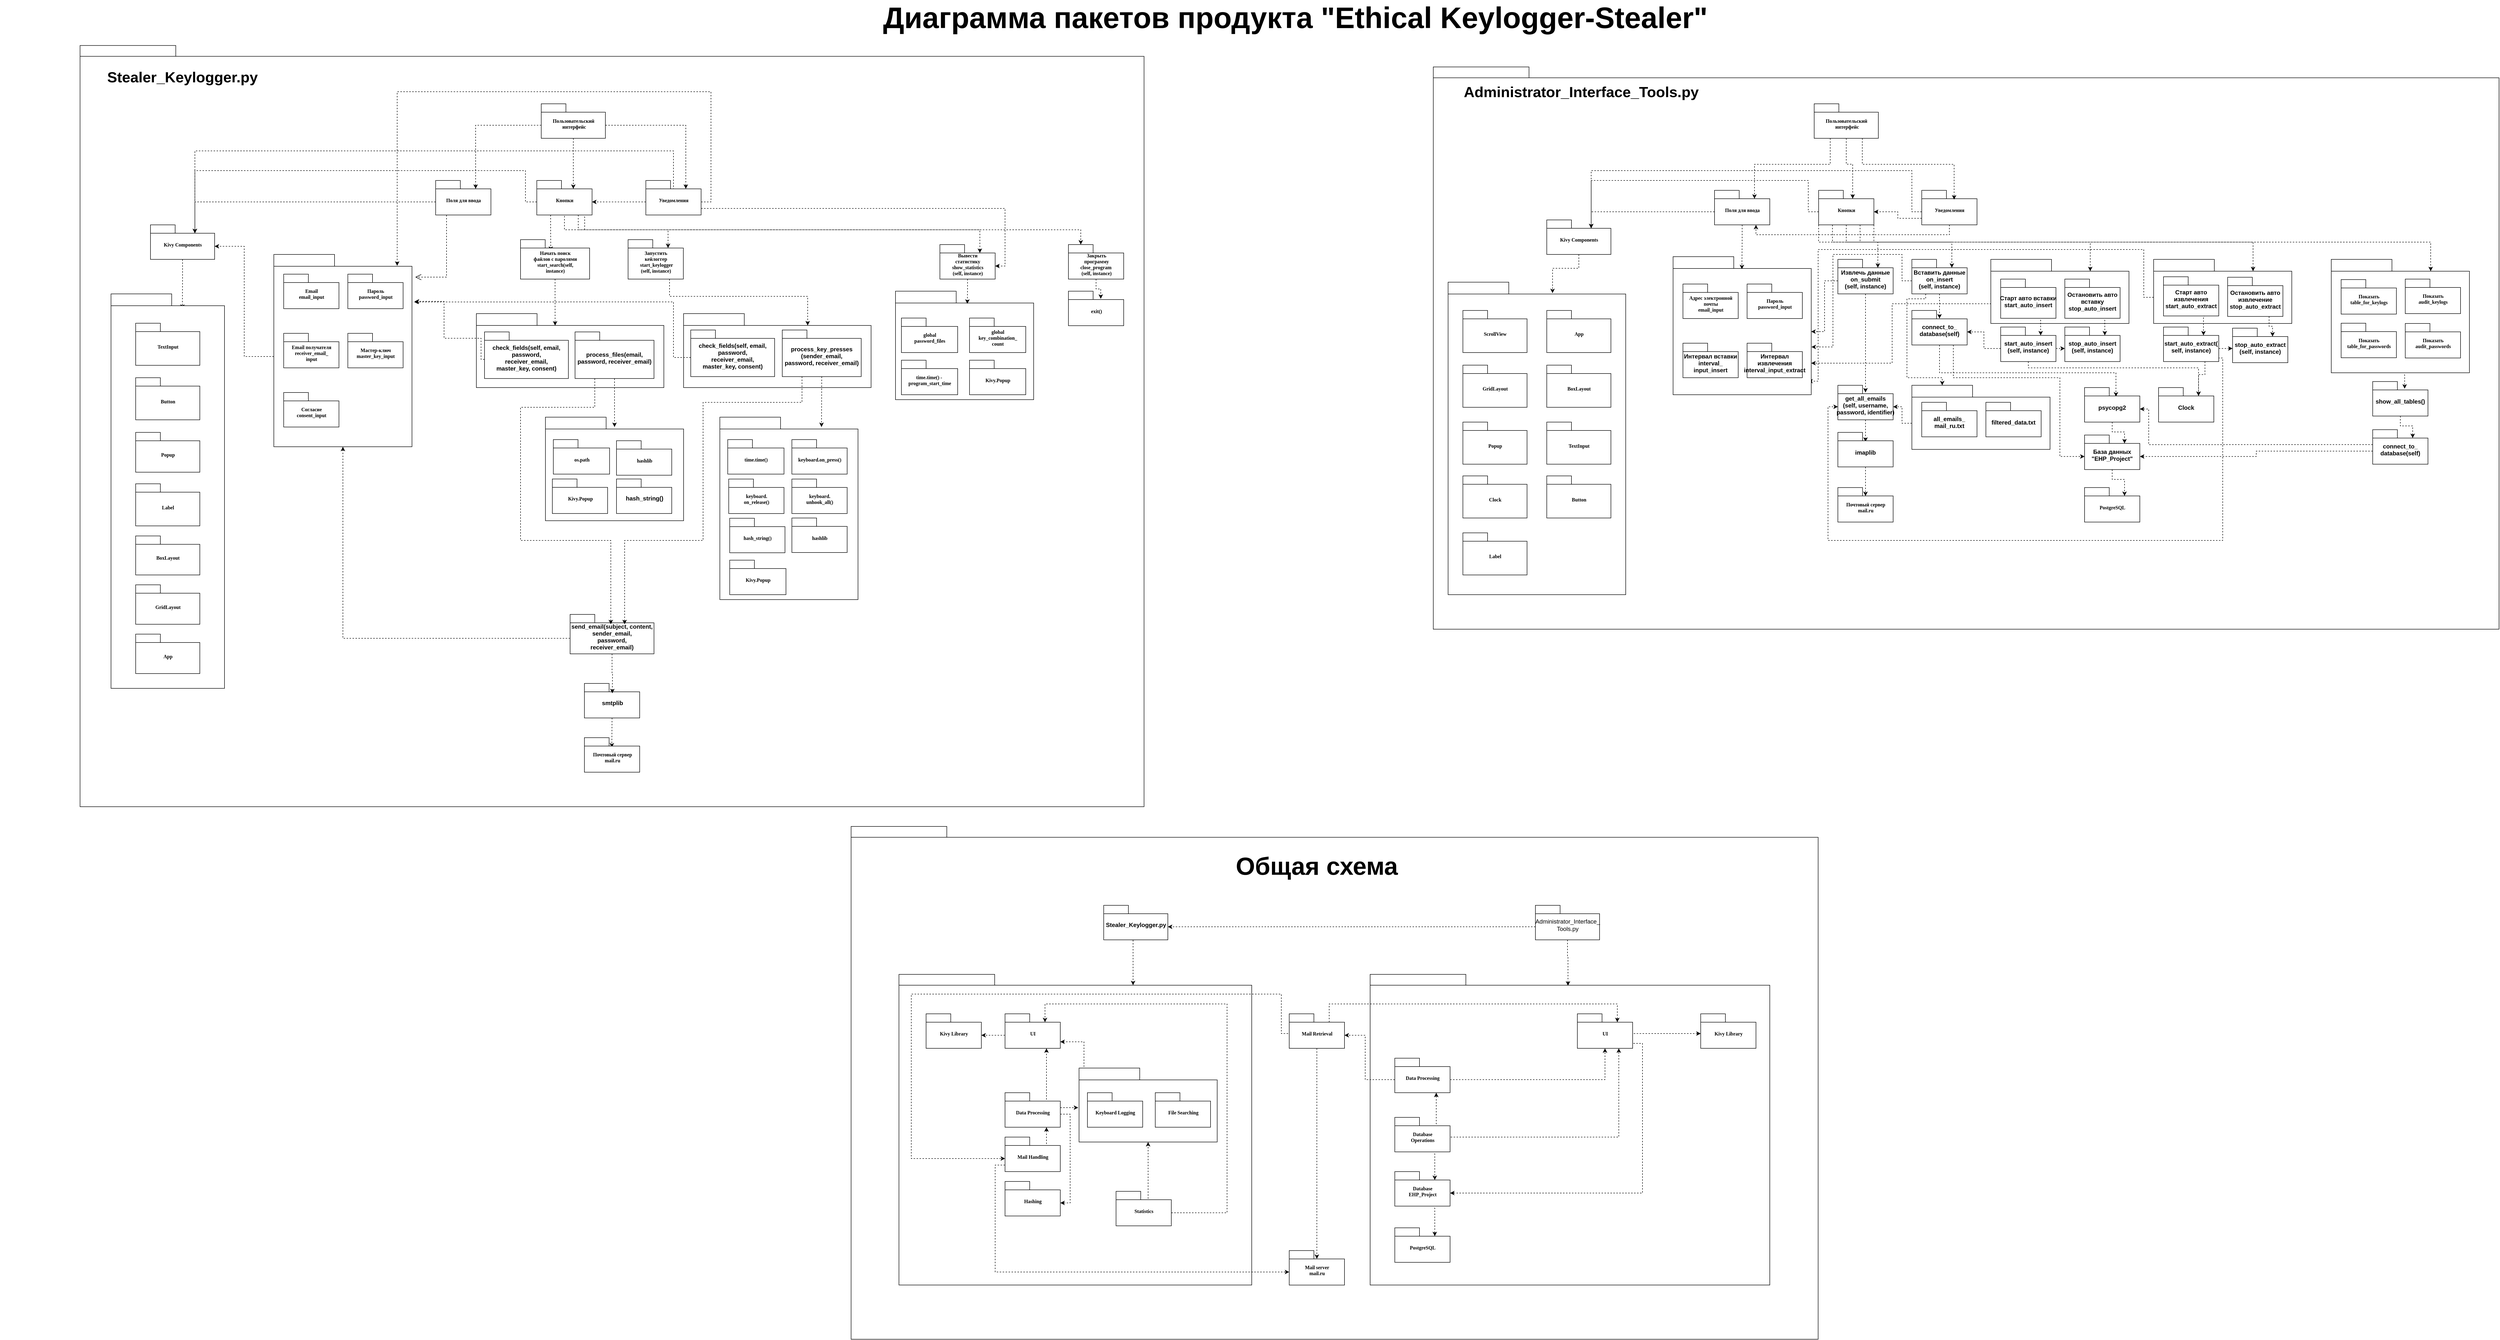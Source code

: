 <mxfile version="13.9.9" type="device"><diagram name="Page-1" id="b5b7bab2-c9e2-2cf4-8b2a-24fd1a2a6d21"><mxGraphModel dx="8490" dy="7716" grid="1" gridSize="10" guides="1" tooltips="1" connect="1" arrows="1" fold="1" page="1" pageScale="1" pageWidth="3300" pageHeight="4681" background="#ffffff" math="0" shadow="0"><root><mxCell id="0"/><mxCell id="1" parent="0"/><mxCell id="obIJAErb1e5xh0QblmXE-666" value="" style="shape=folder;fontStyle=1;spacingTop=10;tabWidth=194;tabHeight=22;tabPosition=left;html=1;rounded=0;shadow=0;comic=0;labelBackgroundColor=none;strokeWidth=1;fillColor=none;fontFamily=Verdana;fontSize=10;align=center;" vertex="1" parent="1"><mxGeometry x="1250" y="1580" width="1960" height="1040" as="geometry"/></mxCell><mxCell id="obIJAErb1e5xh0QblmXE-659" value="" style="shape=folder;fontStyle=1;spacingTop=10;tabWidth=194;tabHeight=22;tabPosition=left;html=1;rounded=0;shadow=0;comic=0;labelBackgroundColor=none;strokeWidth=1;fillColor=none;fontFamily=Verdana;fontSize=10;align=center;" vertex="1" parent="1"><mxGeometry x="1347" y="1880" width="715" height="630" as="geometry"/></mxCell><mxCell id="obIJAErb1e5xh0QblmXE-661" value="" style="shape=folder;fontStyle=1;spacingTop=10;tabWidth=194;tabHeight=22;tabPosition=left;html=1;rounded=0;shadow=0;comic=0;labelBackgroundColor=none;strokeWidth=1;fillColor=none;fontFamily=Verdana;fontSize=10;align=center;" vertex="1" parent="1"><mxGeometry x="2302" y="1880" width="810" height="630" as="geometry"/></mxCell><mxCell id="obIJAErb1e5xh0QblmXE-647" style="edgeStyle=orthogonalEdgeStyle;rounded=0;orthogonalLoop=1;jettySize=auto;html=1;exitX=0;exitY=0;exitDx=61.5;exitDy=0;exitPerimeter=0;entryX=0;entryY=0;entryDx=112;entryDy=56.75;entryPerimeter=0;dashed=1;endArrow=classic;endFill=1;fontFamily=Helvetica;fontSize=12;" edge="1" parent="1" source="obIJAErb1e5xh0QblmXE-645" target="obIJAErb1e5xh0QblmXE-563"><mxGeometry relative="1" as="geometry"><Array as="points"><mxPoint x="1722" y="2070"/><mxPoint x="1722" y="2017"/></Array></mxGeometry></mxCell><mxCell id="obIJAErb1e5xh0QblmXE-645" value="" style="shape=folder;fontStyle=1;spacingTop=10;tabWidth=123;tabHeight=24;tabPosition=left;html=1;rounded=0;shadow=0;comic=0;labelBackgroundColor=none;strokeWidth=1;fontFamily=Verdana;fontSize=10;align=center;" vertex="1" parent="1"><mxGeometry x="1712" y="2070" width="280" height="150" as="geometry"/></mxCell><mxCell id="6e0c8c40b5770093-72" value="" style="shape=folder;fontStyle=1;spacingTop=10;tabWidth=194;tabHeight=22;tabPosition=left;html=1;rounded=0;shadow=0;comic=0;labelBackgroundColor=none;strokeWidth=1;fillColor=none;fontFamily=Verdana;fontSize=10;align=center;" parent="1" vertex="1"><mxGeometry x="-312.75" y="-3.74" width="2156.5" height="1543.74" as="geometry"/></mxCell><mxCell id="obIJAErb1e5xh0QblmXE-462" style="edgeStyle=orthogonalEdgeStyle;rounded=0;orthogonalLoop=1;jettySize=auto;html=1;exitX=0;exitY=0;exitDx=0;exitDy=77;exitPerimeter=0;entryX=0;entryY=0;entryDx=112;entryDy=43.5;entryPerimeter=0;dashed=1;endArrow=classic;endFill=1;fontFamily=Helvetica;fontSize=12;" edge="1" parent="1" source="obIJAErb1e5xh0QblmXE-454" target="obIJAErb1e5xh0QblmXE-451"><mxGeometry relative="1" as="geometry"/></mxCell><mxCell id="obIJAErb1e5xh0QblmXE-454" value="" style="shape=folder;fontStyle=1;spacingTop=10;tabWidth=123;tabHeight=24;tabPosition=left;html=1;rounded=0;shadow=0;comic=0;labelBackgroundColor=none;strokeWidth=1;fontFamily=Verdana;fontSize=10;align=center;" vertex="1" parent="1"><mxGeometry x="3400" y="685.41" width="280" height="130" as="geometry"/></mxCell><mxCell id="obIJAErb1e5xh0QblmXE-506" style="edgeStyle=orthogonalEdgeStyle;rounded=0;orthogonalLoop=1;jettySize=auto;html=1;exitX=0;exitY=0;exitDx=0;exitDy=77;exitPerimeter=0;dashed=1;endArrow=classic;endFill=1;fontFamily=Helvetica;fontSize=12;" edge="1" parent="1" source="obIJAErb1e5xh0QblmXE-430"><mxGeometry relative="1" as="geometry"><mxPoint x="3190" y="677" as="targetPoint"/><Array as="points"><mxPoint x="3870" y="507"/><mxPoint x="3870" y="410"/><mxPoint x="3210" y="410"/><mxPoint x="3210" y="677"/></Array></mxGeometry></mxCell><mxCell id="obIJAErb1e5xh0QblmXE-430" value="" style="shape=folder;fontStyle=1;spacingTop=10;tabWidth=123;tabHeight=24;tabPosition=left;html=1;rounded=0;shadow=0;comic=0;labelBackgroundColor=none;strokeWidth=1;fontFamily=Verdana;fontSize=10;align=center;" vertex="1" parent="1"><mxGeometry x="3890" y="430" width="280" height="130" as="geometry"/></mxCell><mxCell id="obIJAErb1e5xh0QblmXE-358" value="" style="shape=folder;fontStyle=1;spacingTop=10;tabWidth=123;tabHeight=24;tabPosition=left;html=1;rounded=0;shadow=0;comic=0;labelBackgroundColor=none;strokeWidth=1;fontFamily=Verdana;fontSize=10;align=center;" vertex="1" parent="1"><mxGeometry x="490.5" y="540" width="380" height="150" as="geometry"/></mxCell><mxCell id="obIJAErb1e5xh0QblmXE-313" value="" style="shape=folder;fontStyle=1;spacingTop=10;tabWidth=123;tabHeight=24;tabPosition=left;html=1;rounded=0;shadow=0;comic=0;labelBackgroundColor=none;strokeWidth=1;fontFamily=Verdana;fontSize=10;align=center;" vertex="1" parent="1"><mxGeometry x="1340" y="494.5" width="280" height="220" as="geometry"/></mxCell><mxCell id="obIJAErb1e5xh0QblmXE-275" value="" style="shape=folder;fontStyle=1;spacingTop=10;tabWidth=123;tabHeight=24;tabPosition=left;html=1;rounded=0;shadow=0;comic=0;labelBackgroundColor=none;strokeWidth=1;fontFamily=Verdana;fontSize=10;align=center;" vertex="1" parent="1"><mxGeometry x="984" y="750" width="280" height="370" as="geometry"/></mxCell><mxCell id="obIJAErb1e5xh0QblmXE-274" value="" style="group" vertex="1" connectable="0" parent="1"><mxGeometry x="984" y="760" width="280" height="260" as="geometry"/></mxCell><mxCell id="obIJAErb1e5xh0QblmXE-273" value="time.time()" style="shape=folder;fontStyle=1;spacingTop=10;tabWidth=50;tabHeight=17;tabPosition=left;html=1;rounded=0;shadow=0;comic=0;labelBackgroundColor=none;strokeWidth=1;fontFamily=Verdana;fontSize=10;align=center;" vertex="1" parent="obIJAErb1e5xh0QblmXE-274"><mxGeometry x="16" y="35.5" width="114" height="70" as="geometry"/></mxCell><mxCell id="obIJAErb1e5xh0QblmXE-276" value="keyboard.on_press()" style="shape=folder;fontStyle=1;spacingTop=10;tabWidth=50;tabHeight=17;tabPosition=left;html=1;rounded=0;shadow=0;comic=0;labelBackgroundColor=none;strokeWidth=1;fontFamily=Verdana;fontSize=10;align=center;" vertex="1" parent="obIJAErb1e5xh0QblmXE-274"><mxGeometry x="146" y="35.5" width="112" height="70" as="geometry"/></mxCell><mxCell id="obIJAErb1e5xh0QblmXE-277" value="keyboard.&lt;br&gt;on_release()" style="shape=folder;fontStyle=1;spacingTop=10;tabWidth=50;tabHeight=17;tabPosition=left;html=1;rounded=0;shadow=0;comic=0;labelBackgroundColor=none;strokeWidth=1;fontFamily=Verdana;fontSize=10;align=center;" vertex="1" parent="obIJAErb1e5xh0QblmXE-274"><mxGeometry x="18" y="115.5" width="112" height="70" as="geometry"/></mxCell><mxCell id="obIJAErb1e5xh0QblmXE-278" value="keyboard.&lt;br&gt;unhook_all()" style="shape=folder;fontStyle=1;spacingTop=10;tabWidth=50;tabHeight=17;tabPosition=left;html=1;rounded=0;shadow=0;comic=0;labelBackgroundColor=none;strokeWidth=1;fontFamily=Verdana;fontSize=10;align=center;" vertex="1" parent="obIJAErb1e5xh0QblmXE-274"><mxGeometry x="146" y="115.5" width="112" height="70" as="geometry"/></mxCell><mxCell id="6e0c8c40b5770093-6" value="" style="group" parent="1" vertex="1" connectable="0"><mxGeometry x="622" y="114.5" width="130" height="70" as="geometry"/></mxCell><mxCell id="6e0c8c40b5770093-4" value="Пользовательский&lt;br&gt;&amp;nbsp;интерфейс" style="shape=folder;fontStyle=1;spacingTop=10;tabWidth=50;tabHeight=17;tabPosition=left;html=1;rounded=0;shadow=0;comic=0;labelBackgroundColor=none;strokeWidth=1;fontFamily=Verdana;fontSize=10;align=center;" parent="6e0c8c40b5770093-6" vertex="1"><mxGeometry width="130" height="70" as="geometry"/></mxCell><mxCell id="obIJAErb1e5xh0QblmXE-1" value="Диаграмма пакетов продукта &quot;Ethical Keylogger-Stealer&quot;" style="text;html=1;strokeColor=none;fillColor=none;align=center;verticalAlign=middle;whiteSpace=wrap;rounded=0;fontSize=60;fontStyle=1" vertex="1" parent="1"><mxGeometry x="1180" y="-70" width="1940.75" height="20" as="geometry"/></mxCell><mxCell id="obIJAErb1e5xh0QblmXE-2" value="" style="group" vertex="1" connectable="0" parent="1"><mxGeometry x="1762" y="1740" width="130" height="70" as="geometry"/></mxCell><mxCell id="obIJAErb1e5xh0QblmXE-3" value="&lt;span style=&quot;font-family: &amp;#34;helvetica&amp;#34; ; font-size: 12px&quot;&gt;Stealer_Keylogger.py&lt;/span&gt;" style="shape=folder;fontStyle=1;spacingTop=10;tabWidth=50;tabHeight=17;tabPosition=left;html=1;rounded=0;shadow=0;comic=0;labelBackgroundColor=none;strokeWidth=1;fontFamily=Verdana;fontSize=10;align=center;" vertex="1" parent="obIJAErb1e5xh0QblmXE-2"><mxGeometry width="130" height="70" as="geometry"/></mxCell><mxCell id="obIJAErb1e5xh0QblmXE-5" value="" style="group" vertex="1" connectable="0" parent="1"><mxGeometry x="2637" y="1740" width="130" height="70" as="geometry"/></mxCell><mxCell id="obIJAErb1e5xh0QblmXE-6" value="&lt;span style=&quot;font-family: &amp;#34;helvetica&amp;#34; ; font-weight: normal&quot;&gt;&lt;font style=&quot;font-size: 12px&quot;&gt;Administrator_Interface_&lt;br&gt;Tools.py&lt;/font&gt;&lt;/span&gt;" style="shape=folder;fontStyle=1;spacingTop=10;tabWidth=50;tabHeight=17;tabPosition=left;html=1;rounded=0;shadow=0;comic=0;labelBackgroundColor=none;strokeWidth=1;fontFamily=Verdana;fontSize=10;align=center;" vertex="1" parent="obIJAErb1e5xh0QblmXE-5"><mxGeometry width="130" height="70" as="geometry"/></mxCell><mxCell id="obIJAErb1e5xh0QblmXE-56" value="Stealer_Keylogger.py" style="text;html=1;strokeColor=none;fillColor=none;align=center;verticalAlign=middle;whiteSpace=wrap;rounded=0;fontSize=30;fontStyle=1" vertex="1" parent="1"><mxGeometry x="-474.88" y="50" width="739.75" height="20" as="geometry"/></mxCell><mxCell id="obIJAErb1e5xh0QblmXE-110" value="" style="shape=folder;fontStyle=1;spacingTop=10;tabWidth=194;tabHeight=22;tabPosition=left;html=1;rounded=0;shadow=0;comic=0;labelBackgroundColor=none;strokeWidth=1;fillColor=none;fontFamily=Verdana;fontSize=10;align=center;" vertex="1" parent="1"><mxGeometry x="2430" y="39.75" width="2160" height="1140.25" as="geometry"/></mxCell><mxCell id="obIJAErb1e5xh0QblmXE-165" value="Administrator_Interface_Tools.py" style="text;html=1;strokeColor=none;fillColor=none;align=center;verticalAlign=middle;whiteSpace=wrap;rounded=0;fontSize=30;fontStyle=1" vertex="1" parent="1"><mxGeometry x="2360" y="80" width="739.75" height="20" as="geometry"/></mxCell><mxCell id="obIJAErb1e5xh0QblmXE-168" style="edgeStyle=orthogonalEdgeStyle;rounded=0;orthogonalLoop=1;jettySize=auto;html=1;exitX=0.5;exitY=1;exitDx=0;exitDy=0;fontSize=12;" edge="1" parent="1" source="obIJAErb1e5xh0QblmXE-56" target="obIJAErb1e5xh0QblmXE-56"><mxGeometry relative="1" as="geometry"/></mxCell><mxCell id="obIJAErb1e5xh0QblmXE-341" style="edgeStyle=orthogonalEdgeStyle;rounded=0;orthogonalLoop=1;jettySize=auto;html=1;exitX=0.5;exitY=1;exitDx=0;exitDy=0;exitPerimeter=0;entryX=0.629;entryY=0.038;entryDx=0;entryDy=0;entryPerimeter=0;dashed=1;endArrow=classic;endFill=1;fontFamily=Helvetica;fontSize=21;" edge="1" parent="1" source="obIJAErb1e5xh0QblmXE-171" target="6e0c8c40b5770093-25"><mxGeometry relative="1" as="geometry"/></mxCell><mxCell id="obIJAErb1e5xh0QblmXE-171" value="Kivy Components" style="shape=folder;fontStyle=1;spacingTop=10;tabWidth=50;tabHeight=17;tabPosition=left;html=1;rounded=0;shadow=0;comic=0;labelBackgroundColor=none;strokeWidth=1;fontFamily=Verdana;fontSize=10;align=center;" vertex="1" parent="1"><mxGeometry x="-170" y="360" width="130" height="70" as="geometry"/></mxCell><mxCell id="obIJAErb1e5xh0QblmXE-342" style="edgeStyle=orthogonalEdgeStyle;rounded=0;orthogonalLoop=1;jettySize=auto;html=1;exitX=0;exitY=0;exitDx=0;exitDy=43.5;exitPerimeter=0;entryX=0;entryY=0;entryDx=90;entryDy=17;entryPerimeter=0;dashed=1;endArrow=classic;endFill=1;fontFamily=Helvetica;fontSize=21;" edge="1" parent="1" source="obIJAErb1e5xh0QblmXE-189" target="obIJAErb1e5xh0QblmXE-171"><mxGeometry relative="1" as="geometry"/></mxCell><mxCell id="obIJAErb1e5xh0QblmXE-189" value="Поля для ввода" style="shape=folder;fontStyle=1;spacingTop=10;tabWidth=50;tabHeight=17;tabPosition=left;html=1;rounded=0;shadow=0;comic=0;labelBackgroundColor=none;strokeWidth=1;fontFamily=Verdana;fontSize=10;align=center;" vertex="1" parent="1"><mxGeometry x="408" y="270" width="112" height="70" as="geometry"/></mxCell><mxCell id="obIJAErb1e5xh0QblmXE-259" style="edgeStyle=orthogonalEdgeStyle;rounded=0;orthogonalLoop=1;jettySize=auto;html=1;exitX=0.75;exitY=1;exitDx=0;exitDy=0;exitPerimeter=0;entryX=0;entryY=0;entryDx=81;entryDy=17;entryPerimeter=0;dashed=1;endArrow=classic;endFill=1;fontFamily=Helvetica;fontSize=12;" edge="1" parent="1" source="obIJAErb1e5xh0QblmXE-190" target="obIJAErb1e5xh0QblmXE-206"><mxGeometry relative="1" as="geometry"><Array as="points"><mxPoint x="669" y="340"/><mxPoint x="669" y="370"/><mxPoint x="879" y="370"/></Array></mxGeometry></mxCell><mxCell id="obIJAErb1e5xh0QblmXE-309" style="edgeStyle=orthogonalEdgeStyle;rounded=0;orthogonalLoop=1;jettySize=auto;html=1;exitX=0.25;exitY=1;exitDx=0;exitDy=0;exitPerimeter=0;entryX=0.438;entryY=0.286;entryDx=0;entryDy=0;entryPerimeter=0;dashed=1;endArrow=classic;endFill=1;fontFamily=Helvetica;fontSize=12;" edge="1" parent="1" source="obIJAErb1e5xh0QblmXE-190" target="obIJAErb1e5xh0QblmXE-205"><mxGeometry relative="1" as="geometry"/></mxCell><mxCell id="obIJAErb1e5xh0QblmXE-329" style="edgeStyle=orthogonalEdgeStyle;rounded=0;orthogonalLoop=1;jettySize=auto;html=1;exitX=0;exitY=0;exitDx=112;exitDy=70;exitPerimeter=0;entryX=0;entryY=0;entryDx=25;entryDy=0;entryPerimeter=0;dashed=1;endArrow=classic;endFill=1;fontFamily=Helvetica;fontSize=12;" edge="1" parent="1" source="obIJAErb1e5xh0QblmXE-190" target="obIJAErb1e5xh0QblmXE-208"><mxGeometry relative="1" as="geometry"><Array as="points"><mxPoint x="710" y="340"/><mxPoint x="710" y="370"/><mxPoint x="1716" y="370"/></Array></mxGeometry></mxCell><mxCell id="obIJAErb1e5xh0QblmXE-343" style="edgeStyle=orthogonalEdgeStyle;rounded=0;orthogonalLoop=1;jettySize=auto;html=1;exitX=0;exitY=0;exitDx=0;exitDy=43.5;exitPerimeter=0;entryX=0;entryY=0;entryDx=90;entryDy=17;entryPerimeter=0;dashed=1;endArrow=classic;endFill=1;fontFamily=Helvetica;fontSize=21;" edge="1" parent="1" source="obIJAErb1e5xh0QblmXE-190" target="obIJAErb1e5xh0QblmXE-171"><mxGeometry relative="1" as="geometry"><Array as="points"><mxPoint x="590" y="314"/><mxPoint x="590" y="250"/><mxPoint x="-80" y="250"/></Array></mxGeometry></mxCell><mxCell id="obIJAErb1e5xh0QblmXE-368" style="edgeStyle=orthogonalEdgeStyle;rounded=0;orthogonalLoop=1;jettySize=auto;html=1;exitX=0.75;exitY=1;exitDx=0;exitDy=0;exitPerimeter=0;entryX=0;entryY=0;entryDx=81;entryDy=17;entryPerimeter=0;dashed=1;endArrow=classic;endFill=1;fontFamily=Helvetica;fontSize=21;" edge="1" parent="1" source="obIJAErb1e5xh0QblmXE-190" target="obIJAErb1e5xh0QblmXE-207"><mxGeometry relative="1" as="geometry"/></mxCell><mxCell id="obIJAErb1e5xh0QblmXE-190" value="Кнопки" style="shape=folder;fontStyle=1;spacingTop=10;tabWidth=50;tabHeight=17;tabPosition=left;html=1;rounded=0;shadow=0;comic=0;labelBackgroundColor=none;strokeWidth=1;fontFamily=Verdana;fontSize=10;align=center;" vertex="1" parent="1"><mxGeometry x="613" y="270" width="112" height="70" as="geometry"/></mxCell><mxCell id="obIJAErb1e5xh0QblmXE-195" value="" style="group" vertex="1" connectable="0" parent="1"><mxGeometry x="80" y="420" width="280" height="390" as="geometry"/></mxCell><mxCell id="obIJAErb1e5xh0QblmXE-196" value="" style="shape=folder;fontStyle=1;spacingTop=10;tabWidth=123;tabHeight=24;tabPosition=left;html=1;rounded=0;shadow=0;comic=0;labelBackgroundColor=none;strokeWidth=1;fontFamily=Verdana;fontSize=10;align=center;" vertex="1" parent="obIJAErb1e5xh0QblmXE-195"><mxGeometry width="280" height="390" as="geometry"/></mxCell><mxCell id="obIJAErb1e5xh0QblmXE-198" value="Email&lt;br&gt;email_input" style="shape=folder;fontStyle=1;spacingTop=10;tabWidth=50;tabHeight=17;tabPosition=left;html=1;rounded=0;shadow=0;comic=0;labelBackgroundColor=none;strokeWidth=1;fontFamily=Verdana;fontSize=10;align=center;" vertex="1" parent="obIJAErb1e5xh0QblmXE-195"><mxGeometry x="20" y="40" width="112" height="70" as="geometry"/></mxCell><mxCell id="obIJAErb1e5xh0QblmXE-197" value="Пароль&lt;br&gt;password_input" style="shape=folder;fontStyle=1;spacingTop=10;tabWidth=50;tabHeight=17;tabPosition=left;html=1;rounded=0;shadow=0;comic=0;labelBackgroundColor=none;strokeWidth=1;fontFamily=Verdana;fontSize=10;align=center;" vertex="1" parent="obIJAErb1e5xh0QblmXE-195"><mxGeometry x="150" y="40" width="112" height="70" as="geometry"/></mxCell><mxCell id="obIJAErb1e5xh0QblmXE-199" value="Email получателя&lt;br&gt;receiver_email_&lt;br&gt;input" style="shape=folder;fontStyle=1;spacingTop=10;tabWidth=50;tabHeight=17;tabPosition=left;html=1;rounded=0;shadow=0;comic=0;labelBackgroundColor=none;strokeWidth=1;fontFamily=Verdana;fontSize=10;align=center;" vertex="1" parent="obIJAErb1e5xh0QblmXE-195"><mxGeometry x="20" y="160" width="112" height="70" as="geometry"/></mxCell><mxCell id="obIJAErb1e5xh0QblmXE-201" value="Мастер-ключ&lt;br&gt;master_key_input" style="shape=folder;fontStyle=1;spacingTop=10;tabWidth=50;tabHeight=17;tabPosition=left;html=1;rounded=0;shadow=0;comic=0;labelBackgroundColor=none;strokeWidth=1;fontFamily=Verdana;fontSize=10;align=center;" vertex="1" parent="obIJAErb1e5xh0QblmXE-195"><mxGeometry x="150" y="160" width="112" height="70" as="geometry"/></mxCell><mxCell id="obIJAErb1e5xh0QblmXE-200" value="Согласие&lt;br&gt;consent_input" style="shape=folder;fontStyle=1;spacingTop=10;tabWidth=50;tabHeight=17;tabPosition=left;html=1;rounded=0;shadow=0;comic=0;labelBackgroundColor=none;strokeWidth=1;fontFamily=Verdana;fontSize=10;align=center;" vertex="1" parent="obIJAErb1e5xh0QblmXE-195"><mxGeometry x="20" y="280" width="112" height="70" as="geometry"/></mxCell><mxCell id="obIJAErb1e5xh0QblmXE-202" style="edgeStyle=elbowEdgeStyle;rounded=0;html=1;dashed=1;labelBackgroundColor=none;startFill=0;endArrow=open;endFill=0;endSize=10;fontFamily=Verdana;fontSize=10;entryX=1.024;entryY=0.118;entryDx=0;entryDy=0;entryPerimeter=0;" edge="1" parent="1" target="obIJAErb1e5xh0QblmXE-196"><mxGeometry relative="1" as="geometry"><mxPoint x="430.04" y="340" as="sourcePoint"/><mxPoint x="430.04" y="439.0" as="targetPoint"/><Array as="points"><mxPoint x="430.0" y="397.96"/></Array></mxGeometry></mxCell><mxCell id="obIJAErb1e5xh0QblmXE-317" style="edgeStyle=orthogonalEdgeStyle;rounded=0;orthogonalLoop=1;jettySize=auto;html=1;exitX=0.5;exitY=1;exitDx=0;exitDy=0;exitPerimeter=0;entryX=0.52;entryY=0.116;entryDx=0;entryDy=0;entryPerimeter=0;dashed=1;endArrow=classic;endFill=1;fontFamily=Helvetica;fontSize=12;" edge="1" parent="1" source="obIJAErb1e5xh0QblmXE-207" target="obIJAErb1e5xh0QblmXE-313"><mxGeometry relative="1" as="geometry"/></mxCell><mxCell id="obIJAErb1e5xh0QblmXE-207" value="Вывести &lt;br&gt;статистику&lt;br&gt;show_statistics &lt;br&gt;(self, instance)" style="shape=folder;fontStyle=1;spacingTop=10;tabWidth=50;tabHeight=17;tabPosition=left;html=1;rounded=0;shadow=0;comic=0;labelBackgroundColor=none;strokeWidth=1;fontFamily=Verdana;fontSize=10;align=center;" vertex="1" parent="1"><mxGeometry x="1430" y="400" width="112" height="70" as="geometry"/></mxCell><mxCell id="obIJAErb1e5xh0QblmXE-333" style="edgeStyle=orthogonalEdgeStyle;rounded=0;orthogonalLoop=1;jettySize=auto;html=1;exitX=0.5;exitY=1;exitDx=0;exitDy=0;exitPerimeter=0;entryX=0.585;entryY=0.221;entryDx=0;entryDy=0;entryPerimeter=0;dashed=1;endArrow=classic;endFill=1;fontFamily=Helvetica;fontSize=12;" edge="1" parent="1" source="obIJAErb1e5xh0QblmXE-208" target="obIJAErb1e5xh0QblmXE-330"><mxGeometry relative="1" as="geometry"/></mxCell><mxCell id="obIJAErb1e5xh0QblmXE-208" value="Закрыть &lt;br&gt;программу&lt;br&gt;close_program&amp;nbsp;&lt;br&gt;(self, instance)" style="shape=folder;fontStyle=1;spacingTop=10;tabWidth=50;tabHeight=17;tabPosition=left;html=1;rounded=0;shadow=0;comic=0;labelBackgroundColor=none;strokeWidth=1;fontFamily=Verdana;fontSize=10;align=center;" vertex="1" parent="1"><mxGeometry x="1690.5" y="400" width="112" height="70" as="geometry"/></mxCell><mxCell id="obIJAErb1e5xh0QblmXE-362" style="edgeStyle=orthogonalEdgeStyle;rounded=0;orthogonalLoop=1;jettySize=auto;html=1;exitX=0.5;exitY=1;exitDx=0;exitDy=0;exitPerimeter=0;entryX=0.42;entryY=0.162;entryDx=0;entryDy=0;entryPerimeter=0;dashed=1;endArrow=classic;endFill=1;fontFamily=Helvetica;fontSize=21;" edge="1" parent="1" source="obIJAErb1e5xh0QblmXE-205" target="obIJAErb1e5xh0QblmXE-358"><mxGeometry relative="1" as="geometry"/></mxCell><mxCell id="obIJAErb1e5xh0QblmXE-205" value="Начать поиск &lt;br&gt;файлов с паролями&lt;br&gt;start_search(self, &lt;br&gt;instance)" style="shape=folder;fontStyle=1;spacingTop=10;tabWidth=50;tabHeight=17;tabPosition=left;html=1;rounded=0;shadow=0;comic=0;labelBackgroundColor=none;strokeWidth=1;fontFamily=Verdana;fontSize=10;align=center;" vertex="1" parent="1"><mxGeometry x="580" y="390" width="140" height="80" as="geometry"/></mxCell><mxCell id="obIJAErb1e5xh0QblmXE-369" style="edgeStyle=orthogonalEdgeStyle;rounded=0;orthogonalLoop=1;jettySize=auto;html=1;exitX=0.75;exitY=1;exitDx=0;exitDy=0;exitPerimeter=0;entryX=0;entryY=0;entryDx=251.5;entryDy=24;entryPerimeter=0;dashed=1;endArrow=classic;endFill=1;fontFamily=Helvetica;fontSize=21;" edge="1" parent="1" source="obIJAErb1e5xh0QblmXE-206" target="obIJAErb1e5xh0QblmXE-364"><mxGeometry relative="1" as="geometry"/></mxCell><mxCell id="obIJAErb1e5xh0QblmXE-206" value="Запустить &lt;br&gt;кейлоггер&lt;br&gt;&amp;nbsp;start_keylogger&lt;br&gt;(self, instance)" style="shape=folder;fontStyle=1;spacingTop=10;tabWidth=50;tabHeight=17;tabPosition=left;html=1;rounded=0;shadow=0;comic=0;labelBackgroundColor=none;strokeWidth=1;fontFamily=Verdana;fontSize=10;align=center;" vertex="1" parent="1"><mxGeometry x="798" y="390" width="112" height="80" as="geometry"/></mxCell><mxCell id="obIJAErb1e5xh0QblmXE-256" style="edgeStyle=orthogonalEdgeStyle;rounded=0;orthogonalLoop=1;jettySize=auto;html=1;exitX=0;exitY=0;exitDx=0;exitDy=43.5;exitPerimeter=0;entryX=0;entryY=0;entryDx=112;entryDy=43.5;entryPerimeter=0;dashed=1;endArrow=classic;endFill=1;fontFamily=Helvetica;fontSize=12;" edge="1" parent="1" source="obIJAErb1e5xh0QblmXE-237" target="obIJAErb1e5xh0QblmXE-190"><mxGeometry relative="1" as="geometry"/></mxCell><mxCell id="obIJAErb1e5xh0QblmXE-288" style="edgeStyle=orthogonalEdgeStyle;rounded=0;orthogonalLoop=1;jettySize=auto;html=1;exitX=0;exitY=0;exitDx=112;exitDy=43.5;exitPerimeter=0;dashed=1;endArrow=classic;endFill=1;fontFamily=Helvetica;fontSize=12;" edge="1" parent="1" source="obIJAErb1e5xh0QblmXE-237"><mxGeometry relative="1" as="geometry"><mxPoint x="330" y="443" as="targetPoint"/><Array as="points"><mxPoint x="966" y="314"/><mxPoint x="966" y="90"/><mxPoint x="330" y="90"/></Array></mxGeometry></mxCell><mxCell id="obIJAErb1e5xh0QblmXE-312" style="edgeStyle=orthogonalEdgeStyle;rounded=0;orthogonalLoop=1;jettySize=auto;html=1;exitX=0;exitY=0;exitDx=112;exitDy=56.75;exitPerimeter=0;entryX=0;entryY=0;entryDx=112;entryDy=43.5;entryPerimeter=0;dashed=1;endArrow=classic;endFill=1;fontFamily=Helvetica;fontSize=12;" edge="1" parent="1" source="obIJAErb1e5xh0QblmXE-237" target="obIJAErb1e5xh0QblmXE-207"><mxGeometry relative="1" as="geometry"/></mxCell><mxCell id="obIJAErb1e5xh0QblmXE-344" style="edgeStyle=orthogonalEdgeStyle;rounded=0;orthogonalLoop=1;jettySize=auto;html=1;exitX=0;exitY=0;exitDx=0;exitDy=17;exitPerimeter=0;dashed=1;endArrow=classic;endFill=1;fontFamily=Helvetica;fontSize=21;entryX=0;entryY=0;entryDx=90;entryDy=17;entryPerimeter=0;" edge="1" parent="1" source="obIJAErb1e5xh0QblmXE-237" target="obIJAErb1e5xh0QblmXE-171"><mxGeometry relative="1" as="geometry"><mxPoint x="80" y="400" as="targetPoint"/><Array as="points"><mxPoint x="890" y="287"/><mxPoint x="890" y="210"/><mxPoint x="-80" y="210"/></Array></mxGeometry></mxCell><mxCell id="obIJAErb1e5xh0QblmXE-237" value="Уведомления" style="shape=folder;fontStyle=1;spacingTop=10;tabWidth=50;tabHeight=17;tabPosition=left;html=1;rounded=0;shadow=0;comic=0;labelBackgroundColor=none;strokeWidth=1;fontFamily=Verdana;fontSize=10;align=center;" vertex="1" parent="1"><mxGeometry x="834" y="270" width="112" height="70" as="geometry"/></mxCell><mxCell id="obIJAErb1e5xh0QblmXE-239" style="edgeStyle=orthogonalEdgeStyle;rounded=0;orthogonalLoop=1;jettySize=auto;html=1;exitX=0;exitY=0;exitDx=0;exitDy=43.5;exitPerimeter=0;entryX=0;entryY=0;entryDx=81;entryDy=17;entryPerimeter=0;dashed=1;endArrow=classic;endFill=1;fontFamily=Helvetica;fontSize=12;" edge="1" parent="1" source="6e0c8c40b5770093-4" target="obIJAErb1e5xh0QblmXE-189"><mxGeometry relative="1" as="geometry"/></mxCell><mxCell id="obIJAErb1e5xh0QblmXE-240" style="edgeStyle=orthogonalEdgeStyle;rounded=0;orthogonalLoop=1;jettySize=auto;html=1;exitX=0.5;exitY=1;exitDx=0;exitDy=0;exitPerimeter=0;dashed=1;endArrow=classic;endFill=1;fontFamily=Helvetica;fontSize=12;" edge="1" parent="1" source="6e0c8c40b5770093-4"><mxGeometry relative="1" as="geometry"><mxPoint x="687" y="287" as="targetPoint"/><Array as="points"><mxPoint x="687" y="287"/></Array></mxGeometry></mxCell><mxCell id="obIJAErb1e5xh0QblmXE-241" style="edgeStyle=orthogonalEdgeStyle;rounded=0;orthogonalLoop=1;jettySize=auto;html=1;exitX=0;exitY=0;exitDx=130;exitDy=43.5;exitPerimeter=0;entryX=0;entryY=0;entryDx=81;entryDy=17;entryPerimeter=0;dashed=1;endArrow=classic;endFill=1;fontFamily=Helvetica;fontSize=12;" edge="1" parent="1" source="6e0c8c40b5770093-4" target="obIJAErb1e5xh0QblmXE-237"><mxGeometry relative="1" as="geometry"/></mxCell><mxCell id="6e0c8c40b5770093-25" value="" style="shape=folder;fontStyle=1;spacingTop=10;tabWidth=123;tabHeight=24;tabPosition=left;html=1;rounded=0;shadow=0;comic=0;labelBackgroundColor=none;strokeWidth=1;fontFamily=Verdana;fontSize=10;align=center;" parent="1" vertex="1"><mxGeometry x="-250" y="500" width="230" height="800" as="geometry"/></mxCell><mxCell id="obIJAErb1e5xh0QblmXE-177" value="TextInput" style="shape=folder;fontStyle=1;spacingTop=10;tabWidth=50;tabHeight=17;tabPosition=left;html=1;rounded=0;shadow=0;comic=0;labelBackgroundColor=none;strokeWidth=1;fontFamily=Verdana;fontSize=10;align=center;" vertex="1" parent="1"><mxGeometry x="-200" y="559.499" width="130" height="85.411" as="geometry"/></mxCell><mxCell id="obIJAErb1e5xh0QblmXE-179" value="Button" style="shape=folder;fontStyle=1;spacingTop=10;tabWidth=50;tabHeight=17;tabPosition=left;html=1;rounded=0;shadow=0;comic=0;labelBackgroundColor=none;strokeWidth=1;fontFamily=Verdana;fontSize=10;align=center;" vertex="1" parent="1"><mxGeometry x="-200" y="670.002" width="130" height="85.411" as="geometry"/></mxCell><mxCell id="obIJAErb1e5xh0QblmXE-183" value="Popup" style="shape=folder;fontStyle=1;spacingTop=10;tabWidth=50;tabHeight=17;tabPosition=left;html=1;rounded=0;shadow=0;comic=0;labelBackgroundColor=none;strokeWidth=1;fontFamily=Verdana;fontSize=10;align=center;" vertex="1" parent="1"><mxGeometry x="-200" y="780.934" width="130" height="80.645" as="geometry"/></mxCell><mxCell id="obIJAErb1e5xh0QblmXE-181" value="Label" style="shape=folder;fontStyle=1;spacingTop=10;tabWidth=50;tabHeight=17;tabPosition=left;html=1;rounded=0;shadow=0;comic=0;labelBackgroundColor=none;strokeWidth=1;fontFamily=Verdana;fontSize=10;align=center;" vertex="1" parent="1"><mxGeometry x="-200" y="885.088" width="130" height="85.411" as="geometry"/></mxCell><mxCell id="obIJAErb1e5xh0QblmXE-185" value="BoxLayout" style="shape=folder;fontStyle=1;spacingTop=10;tabWidth=50;tabHeight=17;tabPosition=left;html=1;rounded=0;shadow=0;comic=0;labelBackgroundColor=none;strokeWidth=1;fontFamily=Verdana;fontSize=10;align=center;" vertex="1" parent="1"><mxGeometry x="-200" y="990.93" width="130" height="79.07" as="geometry"/></mxCell><mxCell id="obIJAErb1e5xh0QblmXE-263" value="GridLayout" style="shape=folder;fontStyle=1;spacingTop=10;tabWidth=50;tabHeight=17;tabPosition=left;html=1;rounded=0;shadow=0;comic=0;labelBackgroundColor=none;strokeWidth=1;fontFamily=Verdana;fontSize=10;align=center;" vertex="1" parent="1"><mxGeometry x="-200" y="1090" width="130" height="80" as="geometry"/></mxCell><mxCell id="obIJAErb1e5xh0QblmXE-412" style="edgeStyle=orthogonalEdgeStyle;rounded=0;orthogonalLoop=1;jettySize=auto;html=1;exitX=0.5;exitY=1;exitDx=0;exitDy=0;exitPerimeter=0;dashed=1;endArrow=classic;endFill=1;fontFamily=Helvetica;fontSize=46;" edge="1" parent="1" source="obIJAErb1e5xh0QblmXE-291"><mxGeometry relative="1" as="geometry"><mxPoint x="765" y="1420" as="targetPoint"/></mxGeometry></mxCell><mxCell id="obIJAErb1e5xh0QblmXE-291" value="&lt;span style=&quot;font-family: &amp;#34;helvetica&amp;#34; ; font-size: 12px&quot;&gt;smtplib&lt;/span&gt;" style="shape=folder;fontStyle=1;spacingTop=10;tabWidth=50;tabHeight=17;tabPosition=left;html=1;rounded=0;shadow=0;comic=0;labelBackgroundColor=none;strokeWidth=1;fontFamily=Verdana;fontSize=10;align=center;" vertex="1" parent="1"><mxGeometry x="709.5" y="1290" width="112" height="70" as="geometry"/></mxCell><mxCell id="obIJAErb1e5xh0QblmXE-294" value="hashlib" style="shape=folder;fontStyle=1;spacingTop=10;tabWidth=50;tabHeight=17;tabPosition=left;html=1;rounded=0;shadow=0;comic=0;labelBackgroundColor=none;strokeWidth=1;fontFamily=Verdana;fontSize=10;align=center;" vertex="1" parent="1"><mxGeometry x="1130" y="954.5" width="112" height="70" as="geometry"/></mxCell><mxCell id="obIJAErb1e5xh0QblmXE-295" value="hash_string()" style="shape=folder;fontStyle=1;spacingTop=10;tabWidth=50;tabHeight=17;tabPosition=left;html=1;rounded=0;shadow=0;comic=0;labelBackgroundColor=none;strokeWidth=1;fontFamily=Verdana;fontSize=10;align=center;" vertex="1" parent="1"><mxGeometry x="1004" y="955" width="112" height="70" as="geometry"/></mxCell><mxCell id="obIJAErb1e5xh0QblmXE-297" value="" style="shape=folder;fontStyle=1;spacingTop=10;tabWidth=123;tabHeight=24;tabPosition=left;html=1;rounded=0;shadow=0;comic=0;labelBackgroundColor=none;strokeWidth=1;fontFamily=Verdana;fontSize=10;align=center;" vertex="1" parent="1"><mxGeometry x="630.5" y="750" width="280" height="210" as="geometry"/></mxCell><mxCell id="obIJAErb1e5xh0QblmXE-298" value="" style="group" vertex="1" connectable="0" parent="1"><mxGeometry x="636" y="820" width="280" height="260" as="geometry"/></mxCell><mxCell id="obIJAErb1e5xh0QblmXE-299" value="os.path" style="shape=folder;fontStyle=1;spacingTop=10;tabWidth=50;tabHeight=17;tabPosition=left;html=1;rounded=0;shadow=0;comic=0;labelBackgroundColor=none;strokeWidth=1;fontFamily=Verdana;fontSize=10;align=center;" vertex="1" parent="obIJAErb1e5xh0QblmXE-298"><mxGeometry x="10.5" y="-24.5" width="114" height="70" as="geometry"/></mxCell><mxCell id="obIJAErb1e5xh0QblmXE-408" style="edgeStyle=orthogonalEdgeStyle;rounded=0;orthogonalLoop=1;jettySize=auto;html=1;exitX=0;exitY=0;exitDx=0;exitDy=48.5;exitPerimeter=0;entryX=0.5;entryY=1;entryDx=0;entryDy=0;entryPerimeter=0;dashed=1;endArrow=classic;endFill=1;fontFamily=Helvetica;fontSize=46;" edge="1" parent="1" source="obIJAErb1e5xh0QblmXE-304" target="obIJAErb1e5xh0QblmXE-196"><mxGeometry relative="1" as="geometry"/></mxCell><mxCell id="obIJAErb1e5xh0QblmXE-411" style="edgeStyle=orthogonalEdgeStyle;rounded=0;orthogonalLoop=1;jettySize=auto;html=1;exitX=0.5;exitY=1;exitDx=0;exitDy=0;exitPerimeter=0;dashed=1;endArrow=classic;endFill=1;fontFamily=Helvetica;fontSize=46;" edge="1" parent="1" source="obIJAErb1e5xh0QblmXE-304"><mxGeometry relative="1" as="geometry"><mxPoint x="766" y="1310" as="targetPoint"/></mxGeometry></mxCell><mxCell id="obIJAErb1e5xh0QblmXE-304" value="send_email(subject, content, &#10;sender_email, &#10;password, &#10;receiver_email)" style="shape=folder;fontStyle=1;spacingTop=10;tabWidth=50;tabHeight=17;tabPosition=left;rounded=0;shadow=0;comic=0;labelBackgroundColor=none;strokeWidth=1;fontFamily=Helvetica;fontSize=12;align=center;" vertex="1" parent="1"><mxGeometry x="680.5" y="1150" width="170" height="80" as="geometry"/></mxCell><mxCell id="obIJAErb1e5xh0QblmXE-305" value="hashlib" style="shape=folder;fontStyle=1;spacingTop=10;tabWidth=50;tabHeight=17;tabPosition=left;html=1;rounded=0;shadow=0;comic=0;labelBackgroundColor=none;strokeWidth=1;fontFamily=Verdana;fontSize=10;align=center;" vertex="1" parent="1"><mxGeometry x="774.5" y="797.71" width="112" height="70" as="geometry"/></mxCell><mxCell id="obIJAErb1e5xh0QblmXE-314" value="global &lt;br&gt;password_files" style="shape=folder;fontStyle=1;spacingTop=10;tabWidth=50;tabHeight=17;tabPosition=left;html=1;rounded=0;shadow=0;comic=0;labelBackgroundColor=none;strokeWidth=1;fontFamily=Verdana;fontSize=10;align=center;" vertex="1" parent="1"><mxGeometry x="1352" y="549" width="114" height="70" as="geometry"/></mxCell><mxCell id="obIJAErb1e5xh0QblmXE-315" value="global &lt;br&gt;key_combination_&lt;br&gt;count" style="shape=folder;fontStyle=1;spacingTop=10;tabWidth=50;tabHeight=17;tabPosition=left;html=1;rounded=0;shadow=0;comic=0;labelBackgroundColor=none;strokeWidth=1;fontFamily=Verdana;fontSize=10;align=center;" vertex="1" parent="1"><mxGeometry x="1490" y="549" width="114" height="70" as="geometry"/></mxCell><mxCell id="obIJAErb1e5xh0QblmXE-316" value="time.time() -&amp;nbsp;&lt;br&gt;program_start_time" style="shape=folder;fontStyle=1;spacingTop=10;tabWidth=50;tabHeight=17;tabPosition=left;html=1;rounded=0;shadow=0;comic=0;labelBackgroundColor=none;strokeWidth=1;fontFamily=Verdana;fontSize=10;align=center;" vertex="1" parent="1"><mxGeometry x="1352" y="634.5" width="114" height="70" as="geometry"/></mxCell><mxCell id="obIJAErb1e5xh0QblmXE-330" value="exit()" style="shape=folder;fontStyle=1;spacingTop=10;tabWidth=50;tabHeight=17;tabPosition=left;html=1;rounded=0;shadow=0;comic=0;labelBackgroundColor=none;strokeWidth=1;fontFamily=Verdana;fontSize=10;align=center;" vertex="1" parent="1"><mxGeometry x="1690.5" y="494.5" width="112" height="70" as="geometry"/></mxCell><mxCell id="obIJAErb1e5xh0QblmXE-334" value="" style="group" vertex="1" connectable="0" parent="1"><mxGeometry x="3202" y="114.5" width="130" height="70" as="geometry"/></mxCell><mxCell id="obIJAErb1e5xh0QblmXE-335" value="Пользовательский&lt;br&gt;&amp;nbsp;интерфейс" style="shape=folder;fontStyle=1;spacingTop=10;tabWidth=50;tabHeight=17;tabPosition=left;html=1;rounded=0;shadow=0;comic=0;labelBackgroundColor=none;strokeWidth=1;fontFamily=Verdana;fontSize=10;align=center;" vertex="1" parent="obIJAErb1e5xh0QblmXE-334"><mxGeometry width="130" height="70" as="geometry"/></mxCell><mxCell id="obIJAErb1e5xh0QblmXE-380" style="edgeStyle=orthogonalEdgeStyle;rounded=0;orthogonalLoop=1;jettySize=auto;html=1;exitX=0.5;exitY=1;exitDx=0;exitDy=0;exitPerimeter=0;entryX=0.498;entryY=0.091;entryDx=0;entryDy=0;entryPerimeter=0;dashed=1;endArrow=classic;endFill=1;fontFamily=Helvetica;fontSize=30;" edge="1" parent="1" source="obIJAErb1e5xh0QblmXE-336" target="obIJAErb1e5xh0QblmXE-374"><mxGeometry relative="1" as="geometry"/></mxCell><mxCell id="obIJAErb1e5xh0QblmXE-395" style="edgeStyle=orthogonalEdgeStyle;rounded=0;orthogonalLoop=1;jettySize=auto;html=1;exitX=0;exitY=0;exitDx=0;exitDy=43.5;exitPerimeter=0;entryX=0;entryY=0;entryDx=90;entryDy=17;entryPerimeter=0;dashed=1;endArrow=classic;endFill=1;fontFamily=Helvetica;fontSize=30;" edge="1" parent="1" source="obIJAErb1e5xh0QblmXE-336" target="obIJAErb1e5xh0QblmXE-381"><mxGeometry relative="1" as="geometry"><Array as="points"><mxPoint x="2750" y="334"/></Array></mxGeometry></mxCell><mxCell id="obIJAErb1e5xh0QblmXE-336" value="Поля для ввода" style="shape=folder;fontStyle=1;spacingTop=10;tabWidth=50;tabHeight=17;tabPosition=left;html=1;rounded=0;shadow=0;comic=0;labelBackgroundColor=none;strokeWidth=1;fontFamily=Verdana;fontSize=10;align=center;" vertex="1" parent="1"><mxGeometry x="3000" y="290" width="112" height="70" as="geometry"/></mxCell><mxCell id="obIJAErb1e5xh0QblmXE-396" style="edgeStyle=orthogonalEdgeStyle;rounded=0;orthogonalLoop=1;jettySize=auto;html=1;exitX=0;exitY=0;exitDx=0;exitDy=43.5;exitPerimeter=0;entryX=0;entryY=0;entryDx=90;entryDy=17;entryPerimeter=0;dashed=1;endArrow=classic;endFill=1;fontFamily=Helvetica;fontSize=30;" edge="1" parent="1" source="obIJAErb1e5xh0QblmXE-337" target="obIJAErb1e5xh0QblmXE-381"><mxGeometry relative="1" as="geometry"><Array as="points"><mxPoint x="3190" y="334"/><mxPoint x="3190" y="270"/><mxPoint x="2750" y="270"/></Array></mxGeometry></mxCell><mxCell id="obIJAErb1e5xh0QblmXE-434" style="edgeStyle=orthogonalEdgeStyle;rounded=0;orthogonalLoop=1;jettySize=auto;html=1;exitX=0.25;exitY=1;exitDx=0;exitDy=0;exitPerimeter=0;entryX=0;entryY=0;entryDx=81;entryDy=17;entryPerimeter=0;dashed=1;endArrow=classic;endFill=1;fontFamily=Helvetica;fontSize=12;" edge="1" parent="1" source="obIJAErb1e5xh0QblmXE-337" target="obIJAErb1e5xh0QblmXE-421"><mxGeometry relative="1" as="geometry"/></mxCell><mxCell id="obIJAErb1e5xh0QblmXE-435" style="edgeStyle=orthogonalEdgeStyle;rounded=0;orthogonalLoop=1;jettySize=auto;html=1;exitX=0.5;exitY=1;exitDx=0;exitDy=0;exitPerimeter=0;entryX=0;entryY=0;entryDx=81;entryDy=17;entryPerimeter=0;dashed=1;endArrow=classic;endFill=1;fontFamily=Helvetica;fontSize=12;" edge="1" parent="1" source="obIJAErb1e5xh0QblmXE-337" target="obIJAErb1e5xh0QblmXE-422"><mxGeometry relative="1" as="geometry"/></mxCell><mxCell id="obIJAErb1e5xh0QblmXE-437" style="edgeStyle=orthogonalEdgeStyle;rounded=0;orthogonalLoop=1;jettySize=auto;html=1;exitX=0.75;exitY=1;exitDx=0;exitDy=0;exitPerimeter=0;entryX=0;entryY=0;entryDx=201.5;entryDy=24;entryPerimeter=0;dashed=1;endArrow=classic;endFill=1;fontFamily=Helvetica;fontSize=12;" edge="1" parent="1" source="obIJAErb1e5xh0QblmXE-337" target="obIJAErb1e5xh0QblmXE-423"><mxGeometry relative="1" as="geometry"/></mxCell><mxCell id="obIJAErb1e5xh0QblmXE-438" style="edgeStyle=orthogonalEdgeStyle;rounded=0;orthogonalLoop=1;jettySize=auto;html=1;exitX=0;exitY=0;exitDx=112;exitDy=70;exitPerimeter=0;entryX=0;entryY=0;entryDx=201.5;entryDy=24;entryPerimeter=0;dashed=1;endArrow=classic;endFill=1;fontFamily=Helvetica;fontSize=12;" edge="1" parent="1" source="obIJAErb1e5xh0QblmXE-337" target="obIJAErb1e5xh0QblmXE-430"><mxGeometry relative="1" as="geometry"/></mxCell><mxCell id="obIJAErb1e5xh0QblmXE-446" style="edgeStyle=orthogonalEdgeStyle;rounded=0;orthogonalLoop=1;jettySize=auto;html=1;exitX=0;exitY=0;exitDx=0;exitDy=70;exitPerimeter=0;entryX=0;entryY=0;entryDx=201.5;entryDy=24;entryPerimeter=0;dashed=1;endArrow=classic;endFill=1;fontFamily=Helvetica;fontSize=12;" edge="1" parent="1" source="obIJAErb1e5xh0QblmXE-337" target="obIJAErb1e5xh0QblmXE-441"><mxGeometry relative="1" as="geometry"/></mxCell><mxCell id="obIJAErb1e5xh0QblmXE-337" value="Кнопки" style="shape=folder;fontStyle=1;spacingTop=10;tabWidth=50;tabHeight=17;tabPosition=left;html=1;rounded=0;shadow=0;comic=0;labelBackgroundColor=none;strokeWidth=1;fontFamily=Verdana;fontSize=10;align=center;" vertex="1" parent="1"><mxGeometry x="3211" y="290" width="112" height="70" as="geometry"/></mxCell><mxCell id="obIJAErb1e5xh0QblmXE-397" style="edgeStyle=orthogonalEdgeStyle;rounded=0;orthogonalLoop=1;jettySize=auto;html=1;exitX=0;exitY=0;exitDx=0;exitDy=43.5;exitPerimeter=0;entryX=0;entryY=0;entryDx=90;entryDy=17;entryPerimeter=0;dashed=1;endArrow=classic;endFill=1;fontFamily=Helvetica;fontSize=30;" edge="1" parent="1" source="obIJAErb1e5xh0QblmXE-338" target="obIJAErb1e5xh0QblmXE-381"><mxGeometry relative="1" as="geometry"><Array as="points"><mxPoint x="3400" y="334"/><mxPoint x="3400" y="250"/><mxPoint x="2750" y="250"/></Array></mxGeometry></mxCell><mxCell id="obIJAErb1e5xh0QblmXE-439" style="edgeStyle=orthogonalEdgeStyle;rounded=0;orthogonalLoop=1;jettySize=auto;html=1;exitX=0;exitY=0;exitDx=0;exitDy=56.75;exitPerimeter=0;entryX=0;entryY=0;entryDx=112;entryDy=43.5;entryPerimeter=0;dashed=1;endArrow=classic;endFill=1;fontFamily=Helvetica;fontSize=12;" edge="1" parent="1" source="obIJAErb1e5xh0QblmXE-338" target="obIJAErb1e5xh0QblmXE-337"><mxGeometry relative="1" as="geometry"/></mxCell><mxCell id="obIJAErb1e5xh0QblmXE-440" style="edgeStyle=orthogonalEdgeStyle;rounded=0;orthogonalLoop=1;jettySize=auto;html=1;exitX=0.5;exitY=1;exitDx=0;exitDy=0;exitPerimeter=0;entryX=0.75;entryY=1;entryDx=0;entryDy=0;entryPerimeter=0;dashed=1;endArrow=classic;endFill=1;fontFamily=Helvetica;fontSize=12;" edge="1" parent="1" source="obIJAErb1e5xh0QblmXE-338" target="obIJAErb1e5xh0QblmXE-336"><mxGeometry relative="1" as="geometry"/></mxCell><mxCell id="obIJAErb1e5xh0QblmXE-338" value="Уведомления" style="shape=folder;fontStyle=1;spacingTop=10;tabWidth=50;tabHeight=17;tabPosition=left;html=1;rounded=0;shadow=0;comic=0;labelBackgroundColor=none;strokeWidth=1;fontFamily=Verdana;fontSize=10;align=center;" vertex="1" parent="1"><mxGeometry x="3420" y="290" width="112" height="70" as="geometry"/></mxCell><mxCell id="obIJAErb1e5xh0QblmXE-345" style="edgeStyle=orthogonalEdgeStyle;rounded=0;orthogonalLoop=1;jettySize=auto;html=1;exitX=0;exitY=0;exitDx=0;exitDy=207;exitPerimeter=0;entryX=0;entryY=0;entryDx=130;entryDy=43.5;entryPerimeter=0;dashed=1;endArrow=classic;endFill=1;fontFamily=Helvetica;fontSize=21;" edge="1" parent="1" source="obIJAErb1e5xh0QblmXE-196" target="obIJAErb1e5xh0QblmXE-171"><mxGeometry relative="1" as="geometry"/></mxCell><mxCell id="obIJAErb1e5xh0QblmXE-351" value="Kivy.Popup" style="shape=folder;fontStyle=1;spacingTop=10;tabWidth=50;tabHeight=17;tabPosition=left;html=1;rounded=0;shadow=0;comic=0;labelBackgroundColor=none;strokeWidth=1;fontFamily=Verdana;fontSize=10;align=center;" vertex="1" parent="1"><mxGeometry x="1490" y="634.5" width="114" height="70" as="geometry"/></mxCell><mxCell id="obIJAErb1e5xh0QblmXE-353" value="Kivy.Popup" style="shape=folder;fontStyle=1;spacingTop=10;tabWidth=50;tabHeight=17;tabPosition=left;html=1;rounded=0;shadow=0;comic=0;labelBackgroundColor=none;strokeWidth=1;fontFamily=Verdana;fontSize=10;align=center;" vertex="1" parent="1"><mxGeometry x="1004" y="1040" width="114" height="70" as="geometry"/></mxCell><mxCell id="obIJAErb1e5xh0QblmXE-354" value="&lt;span style=&quot;font-family: &amp;#34;helvetica&amp;#34; ; font-size: 12px&quot;&gt;hash_string()&lt;/span&gt;" style="shape=folder;fontStyle=1;spacingTop=10;tabWidth=50;tabHeight=17;tabPosition=left;html=1;rounded=0;shadow=0;comic=0;labelBackgroundColor=none;strokeWidth=1;fontFamily=Verdana;fontSize=10;align=center;" vertex="1" parent="1"><mxGeometry x="774.5" y="875.41" width="112" height="70" as="geometry"/></mxCell><mxCell id="obIJAErb1e5xh0QblmXE-355" value="Kivy.Popup" style="shape=folder;fontStyle=1;spacingTop=10;tabWidth=50;tabHeight=17;tabPosition=left;html=1;rounded=0;shadow=0;comic=0;labelBackgroundColor=none;strokeWidth=1;fontFamily=Verdana;fontSize=10;align=center;" vertex="1" parent="1"><mxGeometry x="644.5" y="875.41" width="112" height="70" as="geometry"/></mxCell><mxCell id="obIJAErb1e5xh0QblmXE-359" value="check_fields(self, email, &#10;password, &#10;receiver_email, &#10;master_key, consent)" style="shape=folder;fontStyle=1;spacingTop=10;tabWidth=50;tabHeight=17;tabPosition=left;rounded=0;shadow=0;comic=0;labelBackgroundColor=none;strokeWidth=1;fontFamily=Helvetica;fontSize=12;align=center;" vertex="1" parent="1"><mxGeometry x="507" y="577.08" width="170" height="94.5" as="geometry"/></mxCell><mxCell id="obIJAErb1e5xh0QblmXE-413" style="edgeStyle=orthogonalEdgeStyle;rounded=0;orthogonalLoop=1;jettySize=auto;html=1;exitX=0.5;exitY=1;exitDx=0;exitDy=0;exitPerimeter=0;dashed=1;endArrow=classic;endFill=1;fontFamily=Helvetica;fontSize=46;entryX=0.5;entryY=0.095;entryDx=0;entryDy=0;entryPerimeter=0;" edge="1" parent="1" source="obIJAErb1e5xh0QblmXE-361" target="obIJAErb1e5xh0QblmXE-297"><mxGeometry relative="1" as="geometry"/></mxCell><mxCell id="obIJAErb1e5xh0QblmXE-419" style="edgeStyle=orthogonalEdgeStyle;rounded=0;orthogonalLoop=1;jettySize=auto;html=1;exitX=0.25;exitY=1;exitDx=0;exitDy=0;exitPerimeter=0;dashed=1;endArrow=classic;endFill=1;fontFamily=Helvetica;fontSize=30;" edge="1" parent="1" source="obIJAErb1e5xh0QblmXE-361"><mxGeometry relative="1" as="geometry"><mxPoint x="763" y="1170" as="targetPoint"/><Array as="points"><mxPoint x="731" y="730"/><mxPoint x="580" y="730"/><mxPoint x="580" y="1000"/><mxPoint x="763" y="1000"/></Array></mxGeometry></mxCell><mxCell id="obIJAErb1e5xh0QblmXE-361" value="process_files(email, &#10;password, receiver_email)" style="shape=folder;fontStyle=1;spacingTop=10;tabWidth=50;tabHeight=17;tabPosition=left;rounded=0;shadow=0;comic=0;labelBackgroundColor=none;strokeWidth=1;fontFamily=Helvetica;fontSize=12;align=center;" vertex="1" parent="1"><mxGeometry x="690.5" y="577.08" width="160" height="94.5" as="geometry"/></mxCell><mxCell id="obIJAErb1e5xh0QblmXE-364" value="" style="shape=folder;fontStyle=1;spacingTop=10;tabWidth=123;tabHeight=24;tabPosition=left;html=1;rounded=0;shadow=0;comic=0;labelBackgroundColor=none;strokeWidth=1;fontFamily=Verdana;fontSize=10;align=center;" vertex="1" parent="1"><mxGeometry x="910.5" y="540" width="380" height="150" as="geometry"/></mxCell><mxCell id="obIJAErb1e5xh0QblmXE-372" style="edgeStyle=orthogonalEdgeStyle;rounded=0;orthogonalLoop=1;jettySize=auto;html=1;exitX=0;exitY=0;exitDx=0;exitDy=55.75;exitPerimeter=0;entryX=1.016;entryY=0.247;entryDx=0;entryDy=0;entryPerimeter=0;dashed=1;endArrow=classic;endFill=1;fontFamily=Helvetica;fontSize=21;" edge="1" parent="1" source="obIJAErb1e5xh0QblmXE-365" target="obIJAErb1e5xh0QblmXE-196"><mxGeometry relative="1" as="geometry"><Array as="points"><mxPoint x="890" y="629"/><mxPoint x="890" y="516"/></Array></mxGeometry></mxCell><mxCell id="obIJAErb1e5xh0QblmXE-365" value="check_fields(self, email, &#10;password, &#10;receiver_email, &#10;master_key, consent)" style="shape=folder;fontStyle=1;spacingTop=10;tabWidth=50;tabHeight=17;tabPosition=left;rounded=0;shadow=0;comic=0;labelBackgroundColor=none;strokeWidth=1;fontFamily=Helvetica;fontSize=12;align=center;" vertex="1" parent="1"><mxGeometry x="925" y="573.21" width="170" height="94.5" as="geometry"/></mxCell><mxCell id="obIJAErb1e5xh0QblmXE-414" style="edgeStyle=orthogonalEdgeStyle;rounded=0;orthogonalLoop=1;jettySize=auto;html=1;exitX=0.5;exitY=1;exitDx=0;exitDy=0;exitPerimeter=0;dashed=1;endArrow=classic;endFill=1;fontFamily=Helvetica;fontSize=46;" edge="1" parent="1" source="obIJAErb1e5xh0QblmXE-366"><mxGeometry relative="1" as="geometry"><mxPoint x="1190" y="770" as="targetPoint"/></mxGeometry></mxCell><mxCell id="obIJAErb1e5xh0QblmXE-420" style="edgeStyle=orthogonalEdgeStyle;rounded=0;orthogonalLoop=1;jettySize=auto;html=1;exitX=0.25;exitY=1;exitDx=0;exitDy=0;exitPerimeter=0;dashed=1;endArrow=classic;endFill=1;fontFamily=Helvetica;fontSize=30;" edge="1" parent="1" source="obIJAErb1e5xh0QblmXE-366"><mxGeometry relative="1" as="geometry"><mxPoint x="791" y="1170" as="targetPoint"/><Array as="points"><mxPoint x="1151" y="720"/><mxPoint x="950" y="720"/><mxPoint x="950" y="1000"/><mxPoint x="791" y="1000"/></Array></mxGeometry></mxCell><mxCell id="obIJAErb1e5xh0QblmXE-366" value="process_key_presses&#10;(sender_email, &#10;password, receiver_email)" style="shape=folder;fontStyle=1;spacingTop=10;tabWidth=50;tabHeight=17;tabPosition=left;rounded=0;shadow=0;comic=0;labelBackgroundColor=none;strokeWidth=1;fontFamily=Helvetica;fontSize=12;align=center;" vertex="1" parent="1"><mxGeometry x="1110.5" y="573.21" width="160" height="94.5" as="geometry"/></mxCell><mxCell id="obIJAErb1e5xh0QblmXE-371" style="edgeStyle=orthogonalEdgeStyle;rounded=0;orthogonalLoop=1;jettySize=auto;html=1;exitX=0;exitY=0;exitDx=0;exitDy=55.75;exitPerimeter=0;entryX=1.02;entryY=0.244;entryDx=0;entryDy=0;entryPerimeter=0;dashed=1;endArrow=classic;endFill=1;fontFamily=Helvetica;fontSize=21;" edge="1" parent="1" source="obIJAErb1e5xh0QblmXE-359" target="obIJAErb1e5xh0QblmXE-196"><mxGeometry relative="1" as="geometry"><Array as="points"><mxPoint x="500" y="633"/><mxPoint x="500" y="590"/><mxPoint x="425" y="590"/><mxPoint x="425" y="515"/></Array></mxGeometry></mxCell><mxCell id="obIJAErb1e5xh0QblmXE-374" value="" style="shape=folder;fontStyle=1;spacingTop=10;tabWidth=123;tabHeight=24;tabPosition=left;html=1;rounded=0;shadow=0;comic=0;labelBackgroundColor=none;strokeWidth=1;fontFamily=Verdana;fontSize=10;align=center;" vertex="1" parent="1"><mxGeometry x="2916" y="424.5" width="280" height="280" as="geometry"/></mxCell><mxCell id="obIJAErb1e5xh0QblmXE-375" value="Адрес электронной &lt;br&gt;почты&lt;br&gt;email_input" style="shape=folder;fontStyle=1;spacingTop=10;tabWidth=50;tabHeight=17;tabPosition=left;html=1;rounded=0;shadow=0;comic=0;labelBackgroundColor=none;strokeWidth=1;fontFamily=Verdana;fontSize=10;align=center;" vertex="1" parent="1"><mxGeometry x="2936" y="480" width="112" height="70" as="geometry"/></mxCell><mxCell id="obIJAErb1e5xh0QblmXE-376" value="Пароль&lt;br&gt;password_input" style="shape=folder;fontStyle=1;spacingTop=10;tabWidth=50;tabHeight=17;tabPosition=left;html=1;rounded=0;shadow=0;comic=0;labelBackgroundColor=none;strokeWidth=1;fontFamily=Verdana;fontSize=10;align=center;" vertex="1" parent="1"><mxGeometry x="3066" y="480" width="112" height="70" as="geometry"/></mxCell><mxCell id="obIJAErb1e5xh0QblmXE-377" value="Интервал вставки&#10;interval_&#10;input_insert" style="shape=folder;fontStyle=1;spacingTop=10;tabWidth=50;tabHeight=17;tabPosition=left;rounded=0;shadow=0;comic=0;labelBackgroundColor=none;strokeWidth=1;fontFamily=Helvetica;fontSize=12;align=center;" vertex="1" parent="1"><mxGeometry x="2936" y="600" width="112" height="70" as="geometry"/></mxCell><mxCell id="obIJAErb1e5xh0QblmXE-378" value="Интервал &#10;извлечения&#10;interval_input_extract" style="shape=folder;fontStyle=1;spacingTop=10;tabWidth=50;tabHeight=17;tabPosition=left;rounded=0;shadow=0;comic=0;labelBackgroundColor=none;strokeWidth=1;fontFamily=Helvetica;fontSize=12;align=center;" vertex="1" parent="1"><mxGeometry x="3066" y="600" width="112" height="70" as="geometry"/></mxCell><mxCell id="obIJAErb1e5xh0QblmXE-383" style="edgeStyle=orthogonalEdgeStyle;rounded=0;orthogonalLoop=1;jettySize=auto;html=1;exitX=0.5;exitY=1;exitDx=0;exitDy=0;exitPerimeter=0;entryX=0.588;entryY=0.035;entryDx=0;entryDy=0;entryPerimeter=0;dashed=1;endArrow=classic;endFill=1;fontFamily=Helvetica;fontSize=30;" edge="1" parent="1" source="obIJAErb1e5xh0QblmXE-381" target="obIJAErb1e5xh0QblmXE-382"><mxGeometry relative="1" as="geometry"/></mxCell><mxCell id="obIJAErb1e5xh0QblmXE-381" value="Kivy Components" style="shape=folder;fontStyle=1;spacingTop=10;tabWidth=50;tabHeight=17;tabPosition=left;html=1;rounded=0;shadow=0;comic=0;labelBackgroundColor=none;strokeWidth=1;fontFamily=Verdana;fontSize=10;align=center;" vertex="1" parent="1"><mxGeometry x="2660" y="350" width="130" height="70" as="geometry"/></mxCell><mxCell id="obIJAErb1e5xh0QblmXE-382" value="" style="shape=folder;fontStyle=1;spacingTop=10;tabWidth=123;tabHeight=24;tabPosition=left;html=1;rounded=0;shadow=0;comic=0;labelBackgroundColor=none;strokeWidth=1;fontFamily=Verdana;fontSize=10;align=center;" vertex="1" parent="1"><mxGeometry x="2460" y="476.26" width="360" height="633.74" as="geometry"/></mxCell><mxCell id="obIJAErb1e5xh0QblmXE-384" value="App" style="shape=folder;fontStyle=1;spacingTop=10;tabWidth=50;tabHeight=17;tabPosition=left;html=1;rounded=0;shadow=0;comic=0;labelBackgroundColor=none;strokeWidth=1;fontFamily=Verdana;fontSize=10;align=center;" vertex="1" parent="1"><mxGeometry x="2660" y="533.59" width="130" height="85.411" as="geometry"/></mxCell><mxCell id="obIJAErb1e5xh0QblmXE-385" value="App" style="shape=folder;fontStyle=1;spacingTop=10;tabWidth=50;tabHeight=17;tabPosition=left;html=1;rounded=0;shadow=0;comic=0;labelBackgroundColor=none;strokeWidth=1;fontFamily=Verdana;fontSize=10;align=center;" vertex="1" parent="1"><mxGeometry x="-200" y="1190" width="130" height="80" as="geometry"/></mxCell><mxCell id="obIJAErb1e5xh0QblmXE-386" value="ScrollView" style="shape=folder;fontStyle=1;spacingTop=10;tabWidth=50;tabHeight=17;tabPosition=left;html=1;rounded=0;shadow=0;comic=0;labelBackgroundColor=none;strokeWidth=1;fontFamily=Verdana;fontSize=10;align=center;" vertex="1" parent="1"><mxGeometry x="2490" y="533.59" width="130" height="85.411" as="geometry"/></mxCell><mxCell id="obIJAErb1e5xh0QblmXE-388" value="BoxLayout" style="shape=folder;fontStyle=1;spacingTop=10;tabWidth=50;tabHeight=17;tabPosition=left;html=1;rounded=0;shadow=0;comic=0;labelBackgroundColor=none;strokeWidth=1;fontFamily=Verdana;fontSize=10;align=center;" vertex="1" parent="1"><mxGeometry x="2660" y="644.5" width="130" height="85.5" as="geometry"/></mxCell><mxCell id="obIJAErb1e5xh0QblmXE-389" value="TextInput" style="shape=folder;fontStyle=1;spacingTop=10;tabWidth=50;tabHeight=17;tabPosition=left;html=1;rounded=0;shadow=0;comic=0;labelBackgroundColor=none;strokeWidth=1;fontFamily=Verdana;fontSize=10;align=center;" vertex="1" parent="1"><mxGeometry x="2660" y="760" width="130" height="85.411" as="geometry"/></mxCell><mxCell id="obIJAErb1e5xh0QblmXE-390" value="Button" style="shape=folder;fontStyle=1;spacingTop=10;tabWidth=50;tabHeight=17;tabPosition=left;html=1;rounded=0;shadow=0;comic=0;labelBackgroundColor=none;strokeWidth=1;fontFamily=Verdana;fontSize=10;align=center;" vertex="1" parent="1"><mxGeometry x="2660" y="869.09" width="130" height="85.411" as="geometry"/></mxCell><mxCell id="obIJAErb1e5xh0QblmXE-391" value="Label" style="shape=folder;fontStyle=1;spacingTop=10;tabWidth=50;tabHeight=17;tabPosition=left;html=1;rounded=0;shadow=0;comic=0;labelBackgroundColor=none;strokeWidth=1;fontFamily=Verdana;fontSize=10;align=center;" vertex="1" parent="1"><mxGeometry x="2490" y="984.59" width="130" height="85.411" as="geometry"/></mxCell><mxCell id="obIJAErb1e5xh0QblmXE-392" value="GridLayout" style="shape=folder;fontStyle=1;spacingTop=10;tabWidth=50;tabHeight=17;tabPosition=left;html=1;rounded=0;shadow=0;comic=0;labelBackgroundColor=none;strokeWidth=1;fontFamily=Verdana;fontSize=10;align=center;" vertex="1" parent="1"><mxGeometry x="2490" y="644.5" width="130" height="85.5" as="geometry"/></mxCell><mxCell id="obIJAErb1e5xh0QblmXE-393" value="Popup" style="shape=folder;fontStyle=1;spacingTop=10;tabWidth=50;tabHeight=17;tabPosition=left;html=1;rounded=0;shadow=0;comic=0;labelBackgroundColor=none;strokeWidth=1;fontFamily=Verdana;fontSize=10;align=center;" vertex="1" parent="1"><mxGeometry x="2490" y="760" width="130" height="85.411" as="geometry"/></mxCell><mxCell id="obIJAErb1e5xh0QblmXE-394" value="Clock" style="shape=folder;fontStyle=1;spacingTop=10;tabWidth=50;tabHeight=17;tabPosition=left;html=1;rounded=0;shadow=0;comic=0;labelBackgroundColor=none;strokeWidth=1;fontFamily=Verdana;fontSize=10;align=center;" vertex="1" parent="1"><mxGeometry x="2490" y="869.09" width="130" height="85.411" as="geometry"/></mxCell><mxCell id="obIJAErb1e5xh0QblmXE-400" value="Общая схема" style="text;html=1;strokeColor=none;fillColor=none;align=center;verticalAlign=middle;whiteSpace=wrap;rounded=0;fontFamily=Helvetica;fontSize=50;fontStyle=1" vertex="1" parent="1"><mxGeometry x="1849" y="1650" width="690" height="20" as="geometry"/></mxCell><mxCell id="obIJAErb1e5xh0QblmXE-401" value="Почтовый сервер&lt;br&gt;mail.ru" style="shape=folder;fontStyle=1;spacingTop=10;tabWidth=50;tabHeight=17;tabPosition=left;html=1;rounded=0;shadow=0;comic=0;labelBackgroundColor=none;strokeWidth=1;fontFamily=Verdana;fontSize=10;align=center;" vertex="1" parent="1"><mxGeometry x="709.5" y="1400" width="112" height="70" as="geometry"/></mxCell><mxCell id="obIJAErb1e5xh0QblmXE-415" style="edgeStyle=orthogonalEdgeStyle;rounded=0;orthogonalLoop=1;jettySize=auto;html=1;exitX=0.25;exitY=1;exitDx=0;exitDy=0;exitPerimeter=0;entryX=0;entryY=0;entryDx=81;entryDy=17;entryPerimeter=0;dashed=1;endArrow=classic;endFill=1;fontFamily=Helvetica;fontSize=46;" edge="1" parent="1" source="obIJAErb1e5xh0QblmXE-335" target="obIJAErb1e5xh0QblmXE-336"><mxGeometry relative="1" as="geometry"/></mxCell><mxCell id="obIJAErb1e5xh0QblmXE-416" style="edgeStyle=orthogonalEdgeStyle;rounded=0;orthogonalLoop=1;jettySize=auto;html=1;exitX=0.5;exitY=1;exitDx=0;exitDy=0;exitPerimeter=0;dashed=1;endArrow=classic;endFill=1;fontFamily=Helvetica;fontSize=46;" edge="1" parent="1" source="obIJAErb1e5xh0QblmXE-335"><mxGeometry relative="1" as="geometry"><mxPoint x="3280" y="307" as="targetPoint"/><Array as="points"><mxPoint x="3267" y="237"/><mxPoint x="3280" y="237"/><mxPoint x="3280" y="307"/></Array></mxGeometry></mxCell><mxCell id="obIJAErb1e5xh0QblmXE-417" style="edgeStyle=orthogonalEdgeStyle;rounded=0;orthogonalLoop=1;jettySize=auto;html=1;exitX=0.75;exitY=1;exitDx=0;exitDy=0;exitPerimeter=0;entryX=0.586;entryY=0.268;entryDx=0;entryDy=0;entryPerimeter=0;dashed=1;endArrow=classic;endFill=1;fontFamily=Helvetica;fontSize=46;" edge="1" parent="1" source="obIJAErb1e5xh0QblmXE-335" target="obIJAErb1e5xh0QblmXE-338"><mxGeometry relative="1" as="geometry"/></mxCell><mxCell id="obIJAErb1e5xh0QblmXE-447" style="edgeStyle=orthogonalEdgeStyle;rounded=0;orthogonalLoop=1;jettySize=auto;html=1;exitX=0;exitY=0;exitDx=0;exitDy=43.5;exitPerimeter=0;entryX=0;entryY=0;entryDx=280;entryDy=152;entryPerimeter=0;dashed=1;endArrow=classic;endFill=1;fontFamily=Helvetica;fontSize=12;" edge="1" parent="1" source="obIJAErb1e5xh0QblmXE-421" target="obIJAErb1e5xh0QblmXE-374"><mxGeometry relative="1" as="geometry"/></mxCell><mxCell id="obIJAErb1e5xh0QblmXE-452" style="edgeStyle=orthogonalEdgeStyle;rounded=0;orthogonalLoop=1;jettySize=auto;html=1;exitX=0.5;exitY=1;exitDx=0;exitDy=0;exitPerimeter=0;dashed=1;endArrow=classic;endFill=1;fontFamily=Helvetica;fontSize=12;" edge="1" parent="1" source="obIJAErb1e5xh0QblmXE-421"><mxGeometry relative="1" as="geometry"><mxPoint x="3306" y="700" as="targetPoint"/></mxGeometry></mxCell><mxCell id="obIJAErb1e5xh0QblmXE-421" value="Извлечь данные&#10;on_submit&#10;(self, instance)" style="shape=folder;fontStyle=1;spacingTop=10;tabWidth=50;tabHeight=17;tabPosition=left;rounded=0;shadow=0;comic=0;labelBackgroundColor=none;strokeWidth=1;fontFamily=Helvetica;fontSize=12;align=center;" vertex="1" parent="1"><mxGeometry x="3250" y="430" width="112" height="70" as="geometry"/></mxCell><mxCell id="obIJAErb1e5xh0QblmXE-448" style="edgeStyle=orthogonalEdgeStyle;rounded=0;orthogonalLoop=1;jettySize=auto;html=1;exitX=0;exitY=0;exitDx=0;exitDy=43.5;exitPerimeter=0;entryX=1.002;entryY=0.654;entryDx=0;entryDy=0;entryPerimeter=0;dashed=1;endArrow=classic;endFill=1;fontFamily=Helvetica;fontSize=12;" edge="1" parent="1" source="obIJAErb1e5xh0QblmXE-422" target="obIJAErb1e5xh0QblmXE-374"><mxGeometry relative="1" as="geometry"><Array as="points"><mxPoint x="3380" y="474"/><mxPoint x="3380" y="420"/><mxPoint x="3240" y="420"/><mxPoint x="3240" y="608"/></Array></mxGeometry></mxCell><mxCell id="obIJAErb1e5xh0QblmXE-464" style="edgeStyle=orthogonalEdgeStyle;rounded=0;orthogonalLoop=1;jettySize=auto;html=1;exitX=0.5;exitY=1;exitDx=0;exitDy=0;exitPerimeter=0;dashed=1;endArrow=classic;endFill=1;fontFamily=Helvetica;fontSize=12;" edge="1" parent="1" source="obIJAErb1e5xh0QblmXE-422"><mxGeometry relative="1" as="geometry"><mxPoint x="3456" y="550" as="targetPoint"/></mxGeometry></mxCell><mxCell id="obIJAErb1e5xh0QblmXE-504" style="edgeStyle=orthogonalEdgeStyle;rounded=0;orthogonalLoop=1;jettySize=auto;html=1;exitX=0.25;exitY=1;exitDx=0;exitDy=0;exitPerimeter=0;entryX=0;entryY=0;entryDx=61.5;entryDy=0;entryPerimeter=0;dashed=1;endArrow=classic;endFill=1;fontFamily=Helvetica;fontSize=12;" edge="1" parent="1" source="obIJAErb1e5xh0QblmXE-422" target="obIJAErb1e5xh0QblmXE-454"><mxGeometry relative="1" as="geometry"><Array as="points"><mxPoint x="3428" y="510"/><mxPoint x="3390" y="510"/><mxPoint x="3390" y="670"/><mxPoint x="3462" y="670"/></Array></mxGeometry></mxCell><mxCell id="obIJAErb1e5xh0QblmXE-422" value="Вставить данные&#10;on_insert&#10;(self, instance)" style="shape=folder;fontStyle=1;spacingTop=10;tabWidth=50;tabHeight=17;tabPosition=left;rounded=0;shadow=0;comic=0;labelBackgroundColor=none;strokeWidth=1;fontFamily=Helvetica;fontSize=12;align=center;" vertex="1" parent="1"><mxGeometry x="3400" y="430" width="112" height="70" as="geometry"/></mxCell><mxCell id="obIJAErb1e5xh0QblmXE-478" style="edgeStyle=orthogonalEdgeStyle;rounded=0;orthogonalLoop=1;jettySize=auto;html=1;exitX=0;exitY=0;exitDx=0;exitDy=77;exitPerimeter=0;entryX=0;entryY=0;entryDx=280;entryDy=216;entryPerimeter=0;dashed=1;endArrow=classic;endFill=1;fontFamily=Helvetica;fontSize=12;" edge="1" parent="1" source="obIJAErb1e5xh0QblmXE-423" target="obIJAErb1e5xh0QblmXE-374"><mxGeometry relative="1" as="geometry"><Array as="points"><mxPoint x="3560" y="520"/><mxPoint x="3360" y="520"/><mxPoint x="3360" y="641"/></Array></mxGeometry></mxCell><mxCell id="obIJAErb1e5xh0QblmXE-423" value="" style="shape=folder;fontStyle=1;spacingTop=10;tabWidth=123;tabHeight=24;tabPosition=left;html=1;rounded=0;shadow=0;comic=0;labelBackgroundColor=none;strokeWidth=1;fontFamily=Verdana;fontSize=10;align=center;" vertex="1" parent="1"><mxGeometry x="3560" y="430" width="280" height="130" as="geometry"/></mxCell><mxCell id="obIJAErb1e5xh0QblmXE-476" style="edgeStyle=orthogonalEdgeStyle;rounded=0;orthogonalLoop=1;jettySize=auto;html=1;exitX=0.75;exitY=1;exitDx=0;exitDy=0;exitPerimeter=0;entryX=0;entryY=0;entryDx=81;entryDy=17;entryPerimeter=0;dashed=1;endArrow=classic;endFill=1;fontFamily=Helvetica;fontSize=12;" edge="1" parent="1" source="obIJAErb1e5xh0QblmXE-425" target="obIJAErb1e5xh0QblmXE-475"><mxGeometry relative="1" as="geometry"/></mxCell><mxCell id="obIJAErb1e5xh0QblmXE-425" value="Старт авто вставки&#10;start_auto_insert" style="shape=folder;fontStyle=1;spacingTop=10;tabWidth=50;tabHeight=17;tabPosition=left;rounded=0;shadow=0;comic=0;labelBackgroundColor=none;strokeWidth=1;fontFamily=Helvetica;fontSize=12;align=center;" vertex="1" parent="1"><mxGeometry x="3580" y="470" width="112" height="79.5" as="geometry"/></mxCell><mxCell id="obIJAErb1e5xh0QblmXE-484" style="edgeStyle=orthogonalEdgeStyle;rounded=0;orthogonalLoop=1;jettySize=auto;html=1;exitX=0.75;exitY=1;exitDx=0;exitDy=0;exitPerimeter=0;entryX=0;entryY=0;entryDx=81;entryDy=17;entryPerimeter=0;dashed=1;endArrow=classic;endFill=1;fontFamily=Helvetica;fontSize=12;" edge="1" parent="1" source="obIJAErb1e5xh0QblmXE-426" target="obIJAErb1e5xh0QblmXE-483"><mxGeometry relative="1" as="geometry"/></mxCell><mxCell id="obIJAErb1e5xh0QblmXE-426" value="Остановить авто &#10;вставку&#10;stop_auto_insert" style="shape=folder;fontStyle=1;spacingTop=10;tabWidth=50;tabHeight=17;tabPosition=left;rounded=0;shadow=0;comic=0;labelBackgroundColor=none;strokeWidth=1;fontFamily=Helvetica;fontSize=12;align=center;" vertex="1" parent="1"><mxGeometry x="3710" y="470" width="112" height="79.5" as="geometry"/></mxCell><mxCell id="obIJAErb1e5xh0QblmXE-487" style="edgeStyle=orthogonalEdgeStyle;rounded=0;orthogonalLoop=1;jettySize=auto;html=1;exitX=0.75;exitY=1;exitDx=0;exitDy=0;exitPerimeter=0;entryX=0;entryY=0;entryDx=81;entryDy=17;entryPerimeter=0;dashed=1;endArrow=classic;endFill=1;fontFamily=Helvetica;fontSize=12;" edge="1" parent="1" source="obIJAErb1e5xh0QblmXE-427" target="obIJAErb1e5xh0QblmXE-486"><mxGeometry relative="1" as="geometry"/></mxCell><mxCell id="obIJAErb1e5xh0QblmXE-427" value="Старт авто &#10;извлечения&#10;start_auto_extract" style="shape=folder;fontStyle=1;spacingTop=10;tabWidth=50;tabHeight=17;tabPosition=left;rounded=0;shadow=0;comic=0;labelBackgroundColor=none;strokeWidth=1;fontFamily=Helvetica;fontSize=12;align=center;" vertex="1" parent="1"><mxGeometry x="3910" y="465.25" width="112" height="79.5" as="geometry"/></mxCell><mxCell id="obIJAErb1e5xh0QblmXE-491" style="edgeStyle=orthogonalEdgeStyle;rounded=0;orthogonalLoop=1;jettySize=auto;html=1;exitX=0.75;exitY=1;exitDx=0;exitDy=0;exitPerimeter=0;entryX=0;entryY=0;entryDx=81;entryDy=17;entryPerimeter=0;dashed=1;endArrow=classic;endFill=1;fontFamily=Helvetica;fontSize=12;" edge="1" parent="1" source="obIJAErb1e5xh0QblmXE-428" target="obIJAErb1e5xh0QblmXE-490"><mxGeometry relative="1" as="geometry"/></mxCell><mxCell id="obIJAErb1e5xh0QblmXE-428" value="Остановить авто&#10;извлечение&#10;stop_auto_extract" style="shape=folder;fontStyle=1;spacingTop=10;tabWidth=50;tabHeight=17;tabPosition=left;rounded=0;shadow=0;comic=0;labelBackgroundColor=none;strokeWidth=1;fontFamily=Helvetica;fontSize=12;align=center;" vertex="1" parent="1"><mxGeometry x="4040" y="466.26" width="112" height="79.5" as="geometry"/></mxCell><mxCell id="obIJAErb1e5xh0QblmXE-497" style="edgeStyle=orthogonalEdgeStyle;rounded=0;orthogonalLoop=1;jettySize=auto;html=1;exitX=0.5;exitY=1;exitDx=0;exitDy=0;exitPerimeter=0;entryX=0.578;entryY=0.208;entryDx=0;entryDy=0;entryPerimeter=0;dashed=1;endArrow=classic;endFill=1;fontFamily=Helvetica;fontSize=12;" edge="1" parent="1" source="obIJAErb1e5xh0QblmXE-441" target="obIJAErb1e5xh0QblmXE-496"><mxGeometry relative="1" as="geometry"/></mxCell><mxCell id="obIJAErb1e5xh0QblmXE-441" value="" style="shape=folder;fontStyle=1;spacingTop=10;tabWidth=123;tabHeight=24;tabPosition=left;html=1;rounded=0;shadow=0;comic=0;labelBackgroundColor=none;strokeWidth=1;fontFamily=Verdana;fontSize=10;align=center;" vertex="1" parent="1"><mxGeometry x="4250" y="430" width="280" height="230" as="geometry"/></mxCell><mxCell id="obIJAErb1e5xh0QblmXE-442" value="Показать&lt;br&gt;table_for_keylogs" style="shape=folder;fontStyle=1;spacingTop=10;tabWidth=50;tabHeight=17;tabPosition=left;html=1;rounded=0;shadow=0;comic=0;labelBackgroundColor=none;strokeWidth=1;fontFamily=Verdana;fontSize=10;align=center;" vertex="1" parent="1"><mxGeometry x="4270" y="471.01" width="112" height="70" as="geometry"/></mxCell><mxCell id="obIJAErb1e5xh0QblmXE-443" value="Показать&lt;br&gt;audit_keylogs" style="shape=folder;fontStyle=1;spacingTop=10;tabWidth=50;tabHeight=17;tabPosition=left;html=1;rounded=0;shadow=0;comic=0;labelBackgroundColor=none;strokeWidth=1;fontFamily=Verdana;fontSize=10;align=center;" vertex="1" parent="1"><mxGeometry x="4400" y="470" width="112" height="70" as="geometry"/></mxCell><mxCell id="obIJAErb1e5xh0QblmXE-444" value="Показать&lt;br&gt;table_for_passwords" style="shape=folder;fontStyle=1;spacingTop=10;tabWidth=50;tabHeight=17;tabPosition=left;html=1;rounded=0;shadow=0;comic=0;labelBackgroundColor=none;strokeWidth=1;fontFamily=Verdana;fontSize=10;align=center;" vertex="1" parent="1"><mxGeometry x="4270" y="559.5" width="112" height="70" as="geometry"/></mxCell><mxCell id="obIJAErb1e5xh0QblmXE-445" value="Показать&lt;br&gt;audit_passwords" style="shape=folder;fontStyle=1;spacingTop=10;tabWidth=50;tabHeight=17;tabPosition=left;html=1;rounded=0;shadow=0;comic=0;labelBackgroundColor=none;strokeWidth=1;fontFamily=Verdana;fontSize=10;align=center;" vertex="1" parent="1"><mxGeometry x="4400" y="560" width="112" height="70" as="geometry"/></mxCell><mxCell id="obIJAErb1e5xh0QblmXE-449" value="all_emails_&#10;mail_ru.txt" style="shape=folder;fontStyle=1;spacingTop=10;tabWidth=50;tabHeight=17;tabPosition=left;rounded=0;shadow=0;comic=0;labelBackgroundColor=none;strokeWidth=1;fontFamily=Helvetica;fontSize=12;align=center;" vertex="1" parent="1"><mxGeometry x="3420" y="719.91" width="112" height="70" as="geometry"/></mxCell><mxCell id="obIJAErb1e5xh0QblmXE-458" style="edgeStyle=orthogonalEdgeStyle;rounded=0;orthogonalLoop=1;jettySize=auto;html=1;exitX=0.5;exitY=1;exitDx=0;exitDy=0;exitPerimeter=0;dashed=1;endArrow=classic;endFill=1;fontFamily=Helvetica;fontSize=12;" edge="1" parent="1" source="obIJAErb1e5xh0QblmXE-451"><mxGeometry relative="1" as="geometry"><mxPoint x="3306" y="800" as="targetPoint"/></mxGeometry></mxCell><mxCell id="obIJAErb1e5xh0QblmXE-451" value="get_all_emails&#10;(self, username, &#10;password, identifier)" style="shape=folder;fontStyle=1;spacingTop=10;tabWidth=50;tabHeight=17;tabPosition=left;rounded=0;shadow=0;comic=0;labelBackgroundColor=none;strokeWidth=1;fontFamily=Helvetica;fontSize=12;align=center;" vertex="1" parent="1"><mxGeometry x="3250" y="685.41" width="112" height="70" as="geometry"/></mxCell><mxCell id="obIJAErb1e5xh0QblmXE-455" value="filtered_data.txt" style="shape=folder;fontStyle=1;spacingTop=10;tabWidth=50;tabHeight=17;tabPosition=left;rounded=0;shadow=0;comic=0;labelBackgroundColor=none;strokeWidth=1;fontFamily=Helvetica;fontSize=12;align=center;" vertex="1" parent="1"><mxGeometry x="3550" y="719.91" width="112" height="70" as="geometry"/></mxCell><mxCell id="obIJAErb1e5xh0QblmXE-460" style="edgeStyle=orthogonalEdgeStyle;rounded=0;orthogonalLoop=1;jettySize=auto;html=1;exitX=0.5;exitY=1;exitDx=0;exitDy=0;exitPerimeter=0;dashed=1;endArrow=classic;endFill=1;fontFamily=Helvetica;fontSize=12;" edge="1" parent="1" source="obIJAErb1e5xh0QblmXE-457"><mxGeometry relative="1" as="geometry"><mxPoint x="3306" y="910" as="targetPoint"/></mxGeometry></mxCell><mxCell id="obIJAErb1e5xh0QblmXE-457" value="imaplib" style="shape=folder;fontStyle=1;spacingTop=10;tabWidth=50;tabHeight=17;tabPosition=left;rounded=0;shadow=0;comic=0;labelBackgroundColor=none;strokeWidth=1;fontFamily=Helvetica;fontSize=12;align=center;" vertex="1" parent="1"><mxGeometry x="3250" y="780.93" width="112" height="70" as="geometry"/></mxCell><mxCell id="obIJAErb1e5xh0QblmXE-459" value="Почтовый сервер&lt;br&gt;mail.ru" style="shape=folder;fontStyle=1;spacingTop=10;tabWidth=50;tabHeight=17;tabPosition=left;html=1;rounded=0;shadow=0;comic=0;labelBackgroundColor=none;strokeWidth=1;fontFamily=Verdana;fontSize=10;align=center;" vertex="1" parent="1"><mxGeometry x="3250" y="892.79" width="112" height="70" as="geometry"/></mxCell><mxCell id="obIJAErb1e5xh0QblmXE-466" style="edgeStyle=orthogonalEdgeStyle;rounded=0;orthogonalLoop=1;jettySize=auto;html=1;exitX=0.5;exitY=1;exitDx=0;exitDy=0;exitPerimeter=0;entryX=0.568;entryY=0.261;entryDx=0;entryDy=0;entryPerimeter=0;dashed=1;endArrow=classic;endFill=1;fontFamily=Helvetica;fontSize=12;" edge="1" parent="1" source="obIJAErb1e5xh0QblmXE-463" target="obIJAErb1e5xh0QblmXE-465"><mxGeometry relative="1" as="geometry"><Array as="points"><mxPoint x="3456" y="660"/><mxPoint x="3814" y="660"/></Array></mxGeometry></mxCell><mxCell id="obIJAErb1e5xh0QblmXE-508" style="edgeStyle=orthogonalEdgeStyle;rounded=0;orthogonalLoop=1;jettySize=auto;html=1;exitX=0.75;exitY=1;exitDx=0;exitDy=0;exitPerimeter=0;entryX=0;entryY=0;entryDx=0;entryDy=43.5;entryPerimeter=0;dashed=1;endArrow=classic;endFill=1;fontFamily=Helvetica;fontSize=12;" edge="1" parent="1" source="obIJAErb1e5xh0QblmXE-463" target="obIJAErb1e5xh0QblmXE-467"><mxGeometry relative="1" as="geometry"><Array as="points"><mxPoint x="3484" y="670"/><mxPoint x="3700" y="670"/><mxPoint x="3700" y="830"/></Array></mxGeometry></mxCell><mxCell id="obIJAErb1e5xh0QblmXE-463" value="connect_to_&#10;database(self)" style="shape=folder;fontStyle=1;spacingTop=10;tabWidth=50;tabHeight=17;tabPosition=left;rounded=0;shadow=0;comic=0;labelBackgroundColor=none;strokeWidth=1;fontFamily=Helvetica;fontSize=12;align=center;" vertex="1" parent="1"><mxGeometry x="3400" y="533.59" width="112" height="70" as="geometry"/></mxCell><mxCell id="obIJAErb1e5xh0QblmXE-469" style="edgeStyle=orthogonalEdgeStyle;rounded=0;orthogonalLoop=1;jettySize=auto;html=1;exitX=0.5;exitY=1;exitDx=0;exitDy=0;exitPerimeter=0;dashed=1;endArrow=classic;endFill=1;fontFamily=Helvetica;fontSize=12;entryX=0;entryY=0;entryDx=81;entryDy=17;entryPerimeter=0;" edge="1" parent="1" source="obIJAErb1e5xh0QblmXE-465" target="obIJAErb1e5xh0QblmXE-467"><mxGeometry relative="1" as="geometry"/></mxCell><mxCell id="obIJAErb1e5xh0QblmXE-465" value="psycopg2" style="shape=folder;fontStyle=1;spacingTop=10;tabWidth=50;tabHeight=17;tabPosition=left;rounded=0;shadow=0;comic=0;labelBackgroundColor=none;strokeWidth=1;fontFamily=Helvetica;fontSize=12;align=center;" vertex="1" parent="1"><mxGeometry x="3750" y="690" width="112" height="70" as="geometry"/></mxCell><mxCell id="obIJAErb1e5xh0QblmXE-472" style="edgeStyle=orthogonalEdgeStyle;rounded=0;orthogonalLoop=1;jettySize=auto;html=1;exitX=0.5;exitY=1;exitDx=0;exitDy=0;exitPerimeter=0;entryX=0;entryY=0;entryDx=81;entryDy=17;entryPerimeter=0;dashed=1;endArrow=classic;endFill=1;fontFamily=Helvetica;fontSize=12;" edge="1" parent="1" source="obIJAErb1e5xh0QblmXE-467" target="obIJAErb1e5xh0QblmXE-471"><mxGeometry relative="1" as="geometry"/></mxCell><mxCell id="obIJAErb1e5xh0QblmXE-467" value="База данных&#10;&quot;EHP_Project&quot;" style="shape=folder;fontStyle=1;spacingTop=10;tabWidth=50;tabHeight=17;tabPosition=left;rounded=0;shadow=0;comic=0;labelBackgroundColor=none;strokeWidth=1;fontFamily=Helvetica;fontSize=12;align=center;" vertex="1" parent="1"><mxGeometry x="3750" y="786.26" width="112" height="70" as="geometry"/></mxCell><mxCell id="obIJAErb1e5xh0QblmXE-471" value="PostgreSQL" style="shape=folder;fontStyle=1;spacingTop=10;tabWidth=50;tabHeight=17;tabPosition=left;html=1;rounded=0;shadow=0;comic=0;labelBackgroundColor=none;strokeWidth=1;fontFamily=Verdana;fontSize=10;align=center;" vertex="1" parent="1"><mxGeometry x="3750" y="892.79" width="112" height="70" as="geometry"/></mxCell><mxCell id="obIJAErb1e5xh0QblmXE-479" style="edgeStyle=orthogonalEdgeStyle;rounded=0;orthogonalLoop=1;jettySize=auto;html=1;exitX=0;exitY=0;exitDx=0;exitDy=43.5;exitPerimeter=0;entryX=0;entryY=0;entryDx=112.0;entryDy=43.5;entryPerimeter=0;dashed=1;endArrow=classic;endFill=1;fontFamily=Helvetica;fontSize=12;" edge="1" parent="1" source="obIJAErb1e5xh0QblmXE-475" target="obIJAErb1e5xh0QblmXE-463"><mxGeometry relative="1" as="geometry"/></mxCell><mxCell id="obIJAErb1e5xh0QblmXE-482" style="edgeStyle=orthogonalEdgeStyle;rounded=0;orthogonalLoop=1;jettySize=auto;html=1;exitX=0.5;exitY=1;exitDx=0;exitDy=0;exitPerimeter=0;entryX=0;entryY=0;entryDx=81;entryDy=17;entryPerimeter=0;dashed=1;endArrow=classic;endFill=1;fontFamily=Helvetica;fontSize=12;" edge="1" parent="1" source="obIJAErb1e5xh0QblmXE-475" target="obIJAErb1e5xh0QblmXE-480"><mxGeometry relative="1" as="geometry"><Array as="points"><mxPoint x="3636" y="650"/><mxPoint x="3981" y="650"/></Array></mxGeometry></mxCell><mxCell id="obIJAErb1e5xh0QblmXE-485" style="edgeStyle=orthogonalEdgeStyle;rounded=0;orthogonalLoop=1;jettySize=auto;html=1;exitX=0;exitY=0;exitDx=112.0;exitDy=43.5;exitPerimeter=0;entryX=0;entryY=0;entryDx=0;entryDy=43.5;entryPerimeter=0;dashed=1;endArrow=classic;endFill=1;fontFamily=Helvetica;fontSize=12;" edge="1" parent="1" source="obIJAErb1e5xh0QblmXE-475" target="obIJAErb1e5xh0QblmXE-483"><mxGeometry relative="1" as="geometry"/></mxCell><mxCell id="obIJAErb1e5xh0QblmXE-475" value="start_auto_insert&#10;(self, instance)" style="shape=folder;fontStyle=1;spacingTop=10;tabWidth=50;tabHeight=17;tabPosition=left;rounded=0;shadow=0;comic=0;labelBackgroundColor=none;strokeWidth=1;fontFamily=Helvetica;fontSize=12;align=center;" vertex="1" parent="1"><mxGeometry x="3580" y="567.2" width="112" height="70" as="geometry"/></mxCell><mxCell id="obIJAErb1e5xh0QblmXE-480" value="Clock" style="shape=folder;fontStyle=1;spacingTop=10;tabWidth=50;tabHeight=17;tabPosition=left;rounded=0;shadow=0;comic=0;labelBackgroundColor=none;strokeWidth=1;fontFamily=Helvetica;fontSize=12;align=center;" vertex="1" parent="1"><mxGeometry x="3900" y="690" width="112" height="70" as="geometry"/></mxCell><mxCell id="obIJAErb1e5xh0QblmXE-483" value="stop_auto_insert&#10;(self, instance)" style="shape=folder;fontStyle=1;spacingTop=10;tabWidth=50;tabHeight=17;tabPosition=left;rounded=0;shadow=0;comic=0;labelBackgroundColor=none;strokeWidth=1;fontFamily=Helvetica;fontSize=12;align=center;" vertex="1" parent="1"><mxGeometry x="3710" y="567.2" width="112" height="70" as="geometry"/></mxCell><mxCell id="obIJAErb1e5xh0QblmXE-489" style="edgeStyle=orthogonalEdgeStyle;rounded=0;orthogonalLoop=1;jettySize=auto;html=1;exitX=0;exitY=0;exitDx=112.0;exitDy=43.5;exitPerimeter=0;entryX=0;entryY=0;entryDx=0;entryDy=43.5;entryPerimeter=0;dashed=1;endArrow=classic;endFill=1;fontFamily=Helvetica;fontSize=12;" edge="1" parent="1" source="obIJAErb1e5xh0QblmXE-486" target="obIJAErb1e5xh0QblmXE-451"><mxGeometry relative="1" as="geometry"><Array as="points"><mxPoint x="4022" y="630"/><mxPoint x="4030" y="630"/><mxPoint x="4030" y="1000"/><mxPoint x="3230" y="1000"/><mxPoint x="3230" y="729"/></Array></mxGeometry></mxCell><mxCell id="obIJAErb1e5xh0QblmXE-494" style="edgeStyle=orthogonalEdgeStyle;rounded=0;orthogonalLoop=1;jettySize=auto;html=1;exitX=0;exitY=0;exitDx=112.0;exitDy=43.5;exitPerimeter=0;dashed=1;endArrow=classic;endFill=1;fontFamily=Helvetica;fontSize=12;" edge="1" parent="1" source="obIJAErb1e5xh0QblmXE-486" target="obIJAErb1e5xh0QblmXE-490"><mxGeometry relative="1" as="geometry"><Array as="points"><mxPoint x="4042" y="611"/><mxPoint x="4042" y="611"/></Array></mxGeometry></mxCell><mxCell id="obIJAErb1e5xh0QblmXE-505" style="edgeStyle=orthogonalEdgeStyle;rounded=0;orthogonalLoop=1;jettySize=auto;html=1;exitX=0.75;exitY=1;exitDx=0;exitDy=0;exitPerimeter=0;entryX=0;entryY=0;entryDx=81;entryDy=17;entryPerimeter=0;dashed=1;endArrow=classic;endFill=1;fontFamily=Helvetica;fontSize=12;" edge="1" parent="1" source="obIJAErb1e5xh0QblmXE-486" target="obIJAErb1e5xh0QblmXE-480"><mxGeometry relative="1" as="geometry"/></mxCell><mxCell id="obIJAErb1e5xh0QblmXE-486" value="start_auto_extract(&#10;self, instance)" style="shape=folder;fontStyle=1;spacingTop=10;tabWidth=50;tabHeight=17;tabPosition=left;rounded=0;shadow=0;comic=0;labelBackgroundColor=none;strokeWidth=1;fontFamily=Helvetica;fontSize=12;align=center;" vertex="1" parent="1"><mxGeometry x="3910" y="567.2" width="112" height="70" as="geometry"/></mxCell><mxCell id="obIJAErb1e5xh0QblmXE-490" value="stop_auto_extract&#10;(self, instance)" style="shape=folder;fontStyle=1;spacingTop=10;tabWidth=50;tabHeight=17;tabPosition=left;rounded=0;shadow=0;comic=0;labelBackgroundColor=none;strokeWidth=1;fontFamily=Helvetica;fontSize=12;align=center;" vertex="1" parent="1"><mxGeometry x="4050" y="569.5" width="112" height="70" as="geometry"/></mxCell><mxCell id="obIJAErb1e5xh0QblmXE-502" style="edgeStyle=orthogonalEdgeStyle;rounded=0;orthogonalLoop=1;jettySize=auto;html=1;exitX=0.5;exitY=1;exitDx=0;exitDy=0;exitPerimeter=0;entryX=0;entryY=0;entryDx=81;entryDy=17;entryPerimeter=0;dashed=1;endArrow=classic;endFill=1;fontFamily=Helvetica;fontSize=12;" edge="1" parent="1" source="obIJAErb1e5xh0QblmXE-496" target="obIJAErb1e5xh0QblmXE-501"><mxGeometry relative="1" as="geometry"/></mxCell><mxCell id="obIJAErb1e5xh0QblmXE-496" value="show_all_tables()" style="shape=folder;fontStyle=1;spacingTop=10;tabWidth=50;tabHeight=17;tabPosition=left;rounded=0;shadow=0;comic=0;labelBackgroundColor=none;strokeWidth=1;fontFamily=Helvetica;fontSize=12;align=center;" vertex="1" parent="1"><mxGeometry x="4334" y="677.71" width="112" height="70" as="geometry"/></mxCell><mxCell id="obIJAErb1e5xh0QblmXE-503" style="edgeStyle=orthogonalEdgeStyle;rounded=0;orthogonalLoop=1;jettySize=auto;html=1;exitX=0;exitY=0;exitDx=0;exitDy=30.25;exitPerimeter=0;entryX=0;entryY=0;entryDx=112;entryDy=43.5;entryPerimeter=0;dashed=1;endArrow=classic;endFill=1;fontFamily=Helvetica;fontSize=12;" edge="1" parent="1" source="obIJAErb1e5xh0QblmXE-501" target="obIJAErb1e5xh0QblmXE-465"><mxGeometry relative="1" as="geometry"><Array as="points"><mxPoint x="3880" y="806"/><mxPoint x="3880" y="733"/></Array></mxGeometry></mxCell><mxCell id="obIJAErb1e5xh0QblmXE-507" style="edgeStyle=orthogonalEdgeStyle;rounded=0;orthogonalLoop=1;jettySize=auto;html=1;exitX=0;exitY=0;exitDx=0;exitDy=43.5;exitPerimeter=0;entryX=0;entryY=0;entryDx=112.0;entryDy=43.5;entryPerimeter=0;dashed=1;endArrow=classic;endFill=1;fontFamily=Helvetica;fontSize=12;" edge="1" parent="1" source="obIJAErb1e5xh0QblmXE-501" target="obIJAErb1e5xh0QblmXE-467"><mxGeometry relative="1" as="geometry"/></mxCell><mxCell id="obIJAErb1e5xh0QblmXE-501" value="connect_to_&#10;database(self)" style="shape=folder;fontStyle=1;spacingTop=10;tabWidth=50;tabHeight=17;tabPosition=left;rounded=0;shadow=0;comic=0;labelBackgroundColor=none;strokeWidth=1;fontFamily=Helvetica;fontSize=12;align=center;" vertex="1" parent="1"><mxGeometry x="4334" y="775.41" width="112" height="70" as="geometry"/></mxCell><mxCell id="obIJAErb1e5xh0QblmXE-655" style="edgeStyle=orthogonalEdgeStyle;rounded=0;orthogonalLoop=1;jettySize=auto;html=1;exitX=0;exitY=0;exitDx=0;exitDy=43.5;exitPerimeter=0;entryX=0;entryY=0;entryDx=112;entryDy=43.5;entryPerimeter=0;dashed=1;endArrow=classic;endFill=1;fontFamily=Helvetica;fontSize=12;" edge="1" parent="1" source="obIJAErb1e5xh0QblmXE-563" target="obIJAErb1e5xh0QblmXE-626"><mxGeometry relative="1" as="geometry"/></mxCell><mxCell id="obIJAErb1e5xh0QblmXE-563" value="UI" style="shape=folder;fontStyle=1;spacingTop=10;tabWidth=50;tabHeight=17;tabPosition=left;html=1;rounded=0;shadow=0;comic=0;labelBackgroundColor=none;strokeColor=#000000;strokeWidth=1;fillColor=#ffffff;fontFamily=Verdana;fontSize=10;fontColor=#000000;align=center;" vertex="1" parent="1"><mxGeometry x="1562" y="1960" width="112" height="70" as="geometry"/></mxCell><mxCell id="obIJAErb1e5xh0QblmXE-622" style="edgeStyle=orthogonalEdgeStyle;rounded=0;orthogonalLoop=1;jettySize=auto;html=1;exitX=0;exitY=0;exitDx=112.0;exitDy=43.5;exitPerimeter=0;entryX=0;entryY=0;entryDx=112.0;entryDy=43.5;entryPerimeter=0;dashed=1;endArrow=classic;endFill=1;fontFamily=Helvetica;fontSize=12;" edge="1" parent="1" source="obIJAErb1e5xh0QblmXE-564" target="obIJAErb1e5xh0QblmXE-617"><mxGeometry relative="1" as="geometry"><Array as="points"><mxPoint x="2834" y="2020"/><mxPoint x="2854" y="2020"/><mxPoint x="2854" y="2324"/></Array></mxGeometry></mxCell><mxCell id="obIJAErb1e5xh0QblmXE-625" style="edgeStyle=orthogonalEdgeStyle;rounded=0;orthogonalLoop=1;jettySize=auto;html=1;exitX=0;exitY=0;exitDx=112.0;exitDy=30.25;exitPerimeter=0;dashed=1;endArrow=classic;endFill=1;fontFamily=Helvetica;fontSize=12;" edge="1" parent="1" source="obIJAErb1e5xh0QblmXE-564"><mxGeometry relative="1" as="geometry"><mxPoint x="2972" y="2000" as="targetPoint"/><Array as="points"><mxPoint x="2834" y="2000"/><mxPoint x="2972" y="2000"/></Array></mxGeometry></mxCell><mxCell id="obIJAErb1e5xh0QblmXE-564" value="UI" style="shape=folder;fontStyle=1;spacingTop=10;tabWidth=50;tabHeight=17;tabPosition=left;html=1;rounded=0;shadow=0;comic=0;labelBackgroundColor=none;strokeWidth=1;fontFamily=Verdana;fontSize=10;align=center;" vertex="1" parent="1"><mxGeometry x="2722" y="1960" width="112" height="70" as="geometry"/></mxCell><mxCell id="obIJAErb1e5xh0QblmXE-615" style="edgeStyle=orthogonalEdgeStyle;rounded=0;orthogonalLoop=1;jettySize=auto;html=1;exitX=0;exitY=0;exitDx=81;exitDy=17;exitPerimeter=0;entryX=0.75;entryY=1;entryDx=0;entryDy=0;entryPerimeter=0;dashed=1;endArrow=classic;endFill=1;fontFamily=Helvetica;fontSize=12;" edge="1" parent="1" source="obIJAErb1e5xh0QblmXE-570" target="obIJAErb1e5xh0QblmXE-563"><mxGeometry relative="1" as="geometry"><Array as="points"><mxPoint x="1646" y="2137"/></Array></mxGeometry></mxCell><mxCell id="obIJAErb1e5xh0QblmXE-649" style="edgeStyle=orthogonalEdgeStyle;rounded=0;orthogonalLoop=1;jettySize=auto;html=1;exitX=0;exitY=0;exitDx=112;exitDy=30.25;exitPerimeter=0;entryX=-0.006;entryY=0.535;entryDx=0;entryDy=0;entryPerimeter=0;dashed=1;endArrow=classic;endFill=1;fontFamily=Helvetica;fontSize=12;" edge="1" parent="1" source="obIJAErb1e5xh0QblmXE-570" target="obIJAErb1e5xh0QblmXE-645"><mxGeometry relative="1" as="geometry"/></mxCell><mxCell id="obIJAErb1e5xh0QblmXE-656" style="edgeStyle=orthogonalEdgeStyle;rounded=0;orthogonalLoop=1;jettySize=auto;html=1;exitX=0;exitY=0;exitDx=112;exitDy=43.5;exitPerimeter=0;entryX=0;entryY=0;entryDx=112;entryDy=43.5;entryPerimeter=0;dashed=1;endArrow=classic;endFill=1;fontFamily=Helvetica;fontSize=12;" edge="1" parent="1" source="obIJAErb1e5xh0QblmXE-570" target="obIJAErb1e5xh0QblmXE-572"><mxGeometry relative="1" as="geometry"/></mxCell><mxCell id="obIJAErb1e5xh0QblmXE-570" value="Data Processing" style="shape=folder;fontStyle=1;spacingTop=10;tabWidth=50;tabHeight=17;tabPosition=left;html=1;rounded=0;shadow=0;comic=0;labelBackgroundColor=none;strokeWidth=1;fontFamily=Verdana;fontSize=10;align=center;" vertex="1" parent="1"><mxGeometry x="1562" y="2120" width="112" height="70" as="geometry"/></mxCell><mxCell id="obIJAErb1e5xh0QblmXE-572" value="Hashing" style="shape=folder;fontStyle=1;spacingTop=10;tabWidth=50;tabHeight=17;tabPosition=left;html=1;rounded=0;shadow=0;comic=0;labelBackgroundColor=none;strokeWidth=1;fontFamily=Verdana;fontSize=10;align=center;" vertex="1" parent="1"><mxGeometry x="1562" y="2300" width="112" height="70" as="geometry"/></mxCell><mxCell id="obIJAErb1e5xh0QblmXE-573" value="Keyboard Logging" style="shape=folder;fontStyle=1;spacingTop=10;tabWidth=50;tabHeight=17;tabPosition=left;html=1;rounded=0;shadow=0;comic=0;labelBackgroundColor=none;strokeWidth=1;fontFamily=Verdana;fontSize=10;align=center;" vertex="1" parent="1"><mxGeometry x="1729" y="2120" width="112" height="70" as="geometry"/></mxCell><mxCell id="obIJAErb1e5xh0QblmXE-628" style="edgeStyle=orthogonalEdgeStyle;rounded=0;orthogonalLoop=1;jettySize=auto;html=1;exitX=0;exitY=0;exitDx=81;exitDy=17;exitPerimeter=0;entryX=0.75;entryY=1;entryDx=0;entryDy=0;entryPerimeter=0;dashed=1;endArrow=classic;endFill=1;fontFamily=Helvetica;fontSize=12;" edge="1" parent="1" source="obIJAErb1e5xh0QblmXE-574" target="obIJAErb1e5xh0QblmXE-570"><mxGeometry relative="1" as="geometry"/></mxCell><mxCell id="obIJAErb1e5xh0QblmXE-657" style="edgeStyle=orthogonalEdgeStyle;rounded=0;orthogonalLoop=1;jettySize=auto;html=1;exitX=0;exitY=0;exitDx=0;exitDy=56.75;exitPerimeter=0;entryX=0;entryY=0;entryDx=0;entryDy=43.5;entryPerimeter=0;dashed=1;endArrow=classic;endFill=1;fontFamily=Helvetica;fontSize=12;" edge="1" parent="1" source="obIJAErb1e5xh0QblmXE-574" target="obIJAErb1e5xh0QblmXE-597"><mxGeometry relative="1" as="geometry"/></mxCell><mxCell id="obIJAErb1e5xh0QblmXE-574" value="Mail Handling" style="shape=folder;fontStyle=1;spacingTop=10;tabWidth=50;tabHeight=17;tabPosition=left;html=1;rounded=0;shadow=0;comic=0;labelBackgroundColor=none;strokeWidth=1;fontFamily=Verdana;fontSize=10;align=center;" vertex="1" parent="1"><mxGeometry x="1562" y="2210" width="112" height="70" as="geometry"/></mxCell><mxCell id="obIJAErb1e5xh0QblmXE-651" style="edgeStyle=orthogonalEdgeStyle;rounded=0;orthogonalLoop=1;jettySize=auto;html=1;exitX=0;exitY=0;exitDx=81;exitDy=17;exitPerimeter=0;entryX=0.5;entryY=1;entryDx=0;entryDy=0;entryPerimeter=0;dashed=1;endArrow=classic;endFill=1;fontFamily=Helvetica;fontSize=12;" edge="1" parent="1" source="obIJAErb1e5xh0QblmXE-575" target="obIJAErb1e5xh0QblmXE-645"><mxGeometry relative="1" as="geometry"><Array as="points"><mxPoint x="1852" y="2337"/></Array></mxGeometry></mxCell><mxCell id="obIJAErb1e5xh0QblmXE-652" style="edgeStyle=orthogonalEdgeStyle;rounded=0;orthogonalLoop=1;jettySize=auto;html=1;exitX=0;exitY=0;exitDx=112;exitDy=43.5;exitPerimeter=0;entryX=0;entryY=0;entryDx=81;entryDy=17;entryPerimeter=0;dashed=1;endArrow=classic;endFill=1;fontFamily=Helvetica;fontSize=12;" edge="1" parent="1" source="obIJAErb1e5xh0QblmXE-575" target="obIJAErb1e5xh0QblmXE-563"><mxGeometry relative="1" as="geometry"><Array as="points"><mxPoint x="2012" y="2364"/><mxPoint x="2012" y="1940"/><mxPoint x="1643" y="1940"/></Array></mxGeometry></mxCell><mxCell id="obIJAErb1e5xh0QblmXE-575" value="Statistics" style="shape=folder;fontStyle=1;spacingTop=10;tabWidth=50;tabHeight=17;tabPosition=left;html=1;rounded=0;shadow=0;comic=0;labelBackgroundColor=none;strokeWidth=1;fontFamily=Verdana;fontSize=10;align=center;" vertex="1" parent="1"><mxGeometry x="1787" y="2320" width="112" height="70" as="geometry"/></mxCell><mxCell id="obIJAErb1e5xh0QblmXE-597" value="Mail server&lt;br&gt;mail.ru" style="shape=folder;fontStyle=1;spacingTop=10;tabWidth=50;tabHeight=17;tabPosition=left;html=1;rounded=0;shadow=0;comic=0;labelBackgroundColor=none;strokeWidth=1;fontFamily=Verdana;fontSize=10;align=center;" vertex="1" parent="1"><mxGeometry x="2138" y="2440.07" width="112" height="70" as="geometry"/></mxCell><mxCell id="obIJAErb1e5xh0QblmXE-623" style="edgeStyle=orthogonalEdgeStyle;rounded=0;orthogonalLoop=1;jettySize=auto;html=1;exitX=0;exitY=0;exitDx=81;exitDy=17;exitPerimeter=0;entryX=0;entryY=0;entryDx=81;entryDy=17;entryPerimeter=0;dashed=1;endArrow=classic;endFill=1;fontFamily=Helvetica;fontSize=12;" edge="1" parent="1" source="obIJAErb1e5xh0QblmXE-600" target="obIJAErb1e5xh0QblmXE-564"><mxGeometry relative="1" as="geometry"><Array as="points"><mxPoint x="2219" y="1940"/><mxPoint x="2803" y="1940"/></Array></mxGeometry></mxCell><mxCell id="obIJAErb1e5xh0QblmXE-638" style="edgeStyle=orthogonalEdgeStyle;rounded=0;orthogonalLoop=1;jettySize=auto;html=1;entryX=0;entryY=0;entryDx=0;entryDy=43.5;entryPerimeter=0;dashed=1;endArrow=classic;endFill=1;fontFamily=Helvetica;fontSize=12;exitX=0;exitY=0;exitDx=0;exitDy=30.25;exitPerimeter=0;" edge="1" parent="1" source="obIJAErb1e5xh0QblmXE-600" target="obIJAErb1e5xh0QblmXE-574"><mxGeometry relative="1" as="geometry"><mxPoint x="2112" y="1970" as="sourcePoint"/><Array as="points"><mxPoint x="2138" y="2000"/><mxPoint x="2122" y="2000"/><mxPoint x="2122" y="1920"/><mxPoint x="1372" y="1920"/><mxPoint x="1372" y="2254"/></Array></mxGeometry></mxCell><mxCell id="obIJAErb1e5xh0QblmXE-658" style="edgeStyle=orthogonalEdgeStyle;rounded=0;orthogonalLoop=1;jettySize=auto;html=1;exitX=0.5;exitY=1;exitDx=0;exitDy=0;exitPerimeter=0;dashed=1;endArrow=classic;endFill=1;fontFamily=Helvetica;fontSize=12;" edge="1" parent="1" source="obIJAErb1e5xh0QblmXE-600"><mxGeometry relative="1" as="geometry"><mxPoint x="2194" y="2457" as="targetPoint"/><Array as="points"><mxPoint x="2194" y="2240"/><mxPoint x="2194" y="2240"/></Array></mxGeometry></mxCell><mxCell id="obIJAErb1e5xh0QblmXE-600" value="Mail Retrieval" style="shape=folder;fontStyle=1;spacingTop=10;tabWidth=50;tabHeight=17;tabPosition=left;html=1;rounded=0;shadow=0;comic=0;labelBackgroundColor=none;strokeWidth=1;fontFamily=Verdana;fontSize=10;align=center;" vertex="1" parent="1"><mxGeometry x="2138" y="1960" width="112" height="70" as="geometry"/></mxCell><mxCell id="obIJAErb1e5xh0QblmXE-664" style="edgeStyle=orthogonalEdgeStyle;rounded=0;orthogonalLoop=1;jettySize=auto;html=1;exitX=0;exitY=0;exitDx=112;exitDy=43.5;exitPerimeter=0;entryX=0.5;entryY=1;entryDx=0;entryDy=0;entryPerimeter=0;dashed=1;endArrow=classic;endFill=1;fontFamily=Helvetica;fontSize=12;" edge="1" parent="1" source="obIJAErb1e5xh0QblmXE-606" target="obIJAErb1e5xh0QblmXE-564"><mxGeometry relative="1" as="geometry"/></mxCell><mxCell id="obIJAErb1e5xh0QblmXE-665" style="edgeStyle=orthogonalEdgeStyle;rounded=0;orthogonalLoop=1;jettySize=auto;html=1;exitX=0;exitY=0;exitDx=0;exitDy=43.5;exitPerimeter=0;entryX=0;entryY=0;entryDx=112;entryDy=43.5;entryPerimeter=0;dashed=1;endArrow=classic;endFill=1;fontFamily=Helvetica;fontSize=12;" edge="1" parent="1" source="obIJAErb1e5xh0QblmXE-606" target="obIJAErb1e5xh0QblmXE-600"><mxGeometry relative="1" as="geometry"><Array as="points"><mxPoint x="2292" y="2093"/><mxPoint x="2292" y="2003"/></Array></mxGeometry></mxCell><mxCell id="obIJAErb1e5xh0QblmXE-606" value="Data Processing" style="shape=folder;fontStyle=1;spacingTop=10;tabWidth=50;tabHeight=17;tabPosition=left;html=1;rounded=0;shadow=0;comic=0;labelBackgroundColor=none;strokeWidth=1;fontFamily=Verdana;fontSize=10;align=center;" vertex="1" parent="1"><mxGeometry x="2352" y="2050" width="112" height="70" as="geometry"/></mxCell><mxCell id="obIJAErb1e5xh0QblmXE-611" style="edgeStyle=orthogonalEdgeStyle;rounded=0;orthogonalLoop=1;jettySize=auto;html=1;exitX=0;exitY=0;exitDx=81;exitDy=17;exitPerimeter=0;entryX=0.75;entryY=1;entryDx=0;entryDy=0;entryPerimeter=0;dashed=1;endArrow=classic;endFill=1;fontFamily=Helvetica;fontSize=12;" edge="1" parent="1" source="obIJAErb1e5xh0QblmXE-609" target="obIJAErb1e5xh0QblmXE-606"><mxGeometry relative="1" as="geometry"><Array as="points"><mxPoint x="2436" y="2187"/></Array></mxGeometry></mxCell><mxCell id="obIJAErb1e5xh0QblmXE-616" style="edgeStyle=orthogonalEdgeStyle;rounded=0;orthogonalLoop=1;jettySize=auto;html=1;exitX=0;exitY=0;exitDx=112.0;exitDy=56.75;exitPerimeter=0;entryX=0.75;entryY=1;entryDx=0;entryDy=0;entryPerimeter=0;dashed=1;endArrow=classic;endFill=1;fontFamily=Helvetica;fontSize=12;" edge="1" parent="1" source="obIJAErb1e5xh0QblmXE-609" target="obIJAErb1e5xh0QblmXE-564"><mxGeometry relative="1" as="geometry"><Array as="points"><mxPoint x="2464" y="2210"/><mxPoint x="2806" y="2210"/></Array></mxGeometry></mxCell><mxCell id="obIJAErb1e5xh0QblmXE-621" style="edgeStyle=orthogonalEdgeStyle;rounded=0;orthogonalLoop=1;jettySize=auto;html=1;exitX=0.75;exitY=1;exitDx=0;exitDy=0;exitPerimeter=0;entryX=0;entryY=0;entryDx=81;entryDy=17;entryPerimeter=0;dashed=1;endArrow=classic;endFill=1;fontFamily=Helvetica;fontSize=12;" edge="1" parent="1" source="obIJAErb1e5xh0QblmXE-609" target="obIJAErb1e5xh0QblmXE-617"><mxGeometry relative="1" as="geometry"><Array as="points"><mxPoint x="2433" y="2240"/></Array></mxGeometry></mxCell><mxCell id="obIJAErb1e5xh0QblmXE-609" value="Database &lt;br&gt;Operations" style="shape=folder;fontStyle=1;spacingTop=10;tabWidth=50;tabHeight=17;tabPosition=left;html=1;rounded=0;shadow=0;comic=0;labelBackgroundColor=none;strokeWidth=1;fontFamily=Verdana;fontSize=10;align=center;" vertex="1" parent="1"><mxGeometry x="2352" y="2170" width="112" height="70" as="geometry"/></mxCell><mxCell id="obIJAErb1e5xh0QblmXE-620" style="edgeStyle=orthogonalEdgeStyle;rounded=0;orthogonalLoop=1;jettySize=auto;html=1;exitX=0.75;exitY=1;exitDx=0;exitDy=0;exitPerimeter=0;dashed=1;endArrow=classic;endFill=1;fontFamily=Helvetica;fontSize=12;entryX=0;entryY=0;entryDx=81;entryDy=17;entryPerimeter=0;" edge="1" parent="1" source="obIJAErb1e5xh0QblmXE-617" target="obIJAErb1e5xh0QblmXE-618"><mxGeometry relative="1" as="geometry"><mxPoint x="2435.667" y="2390.0" as="targetPoint"/><Array as="points"><mxPoint x="2433" y="2350"/></Array></mxGeometry></mxCell><mxCell id="obIJAErb1e5xh0QblmXE-617" value="Database&lt;br&gt;EHP_Project" style="shape=folder;fontStyle=1;spacingTop=10;tabWidth=50;tabHeight=17;tabPosition=left;html=1;rounded=0;shadow=0;comic=0;labelBackgroundColor=none;strokeWidth=1;fontFamily=Verdana;fontSize=10;align=center;" vertex="1" parent="1"><mxGeometry x="2352" y="2280" width="112" height="70" as="geometry"/></mxCell><mxCell id="obIJAErb1e5xh0QblmXE-618" value="PostgreSQL" style="shape=folder;fontStyle=1;spacingTop=10;tabWidth=50;tabHeight=17;tabPosition=left;html=1;rounded=0;shadow=0;comic=0;labelBackgroundColor=none;strokeWidth=1;fontFamily=Verdana;fontSize=10;align=center;" vertex="1" parent="1"><mxGeometry x="2352" y="2394" width="112" height="70" as="geometry"/></mxCell><mxCell id="obIJAErb1e5xh0QblmXE-624" value="Kivy Library" style="shape=folder;fontStyle=1;spacingTop=10;tabWidth=50;tabHeight=17;tabPosition=left;html=1;rounded=0;shadow=0;comic=0;labelBackgroundColor=none;strokeWidth=1;fontFamily=Verdana;fontSize=10;align=center;" vertex="1" parent="1"><mxGeometry x="2972" y="1960" width="112" height="70" as="geometry"/></mxCell><mxCell id="obIJAErb1e5xh0QblmXE-626" value="Kivy Library" style="shape=folder;fontStyle=1;spacingTop=10;tabWidth=50;tabHeight=17;tabPosition=left;html=1;rounded=0;shadow=0;comic=0;labelBackgroundColor=none;strokeWidth=1;fontFamily=Verdana;fontSize=10;align=center;" vertex="1" parent="1"><mxGeometry x="1402" y="1960" width="112" height="70" as="geometry"/></mxCell><mxCell id="obIJAErb1e5xh0QblmXE-640" value="File Searching" style="shape=folder;fontStyle=1;spacingTop=10;tabWidth=50;tabHeight=17;tabPosition=left;html=1;rounded=0;shadow=0;comic=0;labelBackgroundColor=none;strokeWidth=1;fontFamily=Verdana;fontSize=10;align=center;" vertex="1" parent="1"><mxGeometry x="1866.5" y="2120" width="112" height="70" as="geometry"/></mxCell><mxCell id="obIJAErb1e5xh0QblmXE-660" style="edgeStyle=orthogonalEdgeStyle;rounded=0;orthogonalLoop=1;jettySize=auto;html=1;exitX=0.5;exitY=1;exitDx=0;exitDy=0;exitPerimeter=0;entryX=0;entryY=0;entryDx=474.5;entryDy=22;entryPerimeter=0;dashed=1;endArrow=classic;endFill=1;fontFamily=Helvetica;fontSize=12;" edge="1" parent="1" source="obIJAErb1e5xh0QblmXE-3" target="obIJAErb1e5xh0QblmXE-659"><mxGeometry relative="1" as="geometry"><Array as="points"><mxPoint x="1821" y="1810"/></Array></mxGeometry></mxCell><mxCell id="obIJAErb1e5xh0QblmXE-662" style="edgeStyle=orthogonalEdgeStyle;rounded=0;orthogonalLoop=1;jettySize=auto;html=1;exitX=0.5;exitY=1;exitDx=0;exitDy=0;exitPerimeter=0;dashed=1;endArrow=classic;endFill=1;fontFamily=Helvetica;fontSize=12;" edge="1" parent="1" source="obIJAErb1e5xh0QblmXE-6"><mxGeometry relative="1" as="geometry"><mxPoint x="2703" y="1903" as="targetPoint"/><Array as="points"><mxPoint x="2703" y="1845"/></Array></mxGeometry></mxCell><mxCell id="obIJAErb1e5xh0QblmXE-663" style="edgeStyle=orthogonalEdgeStyle;rounded=0;orthogonalLoop=1;jettySize=auto;html=1;exitX=0;exitY=0;exitDx=0;exitDy=43.5;exitPerimeter=0;entryX=0;entryY=0;entryDx=130;entryDy=43.5;entryPerimeter=0;dashed=1;endArrow=classic;endFill=1;fontFamily=Helvetica;fontSize=12;" edge="1" parent="1" source="obIJAErb1e5xh0QblmXE-6" target="obIJAErb1e5xh0QblmXE-3"><mxGeometry relative="1" as="geometry"/></mxCell></root></mxGraphModel></diagram></mxfile>